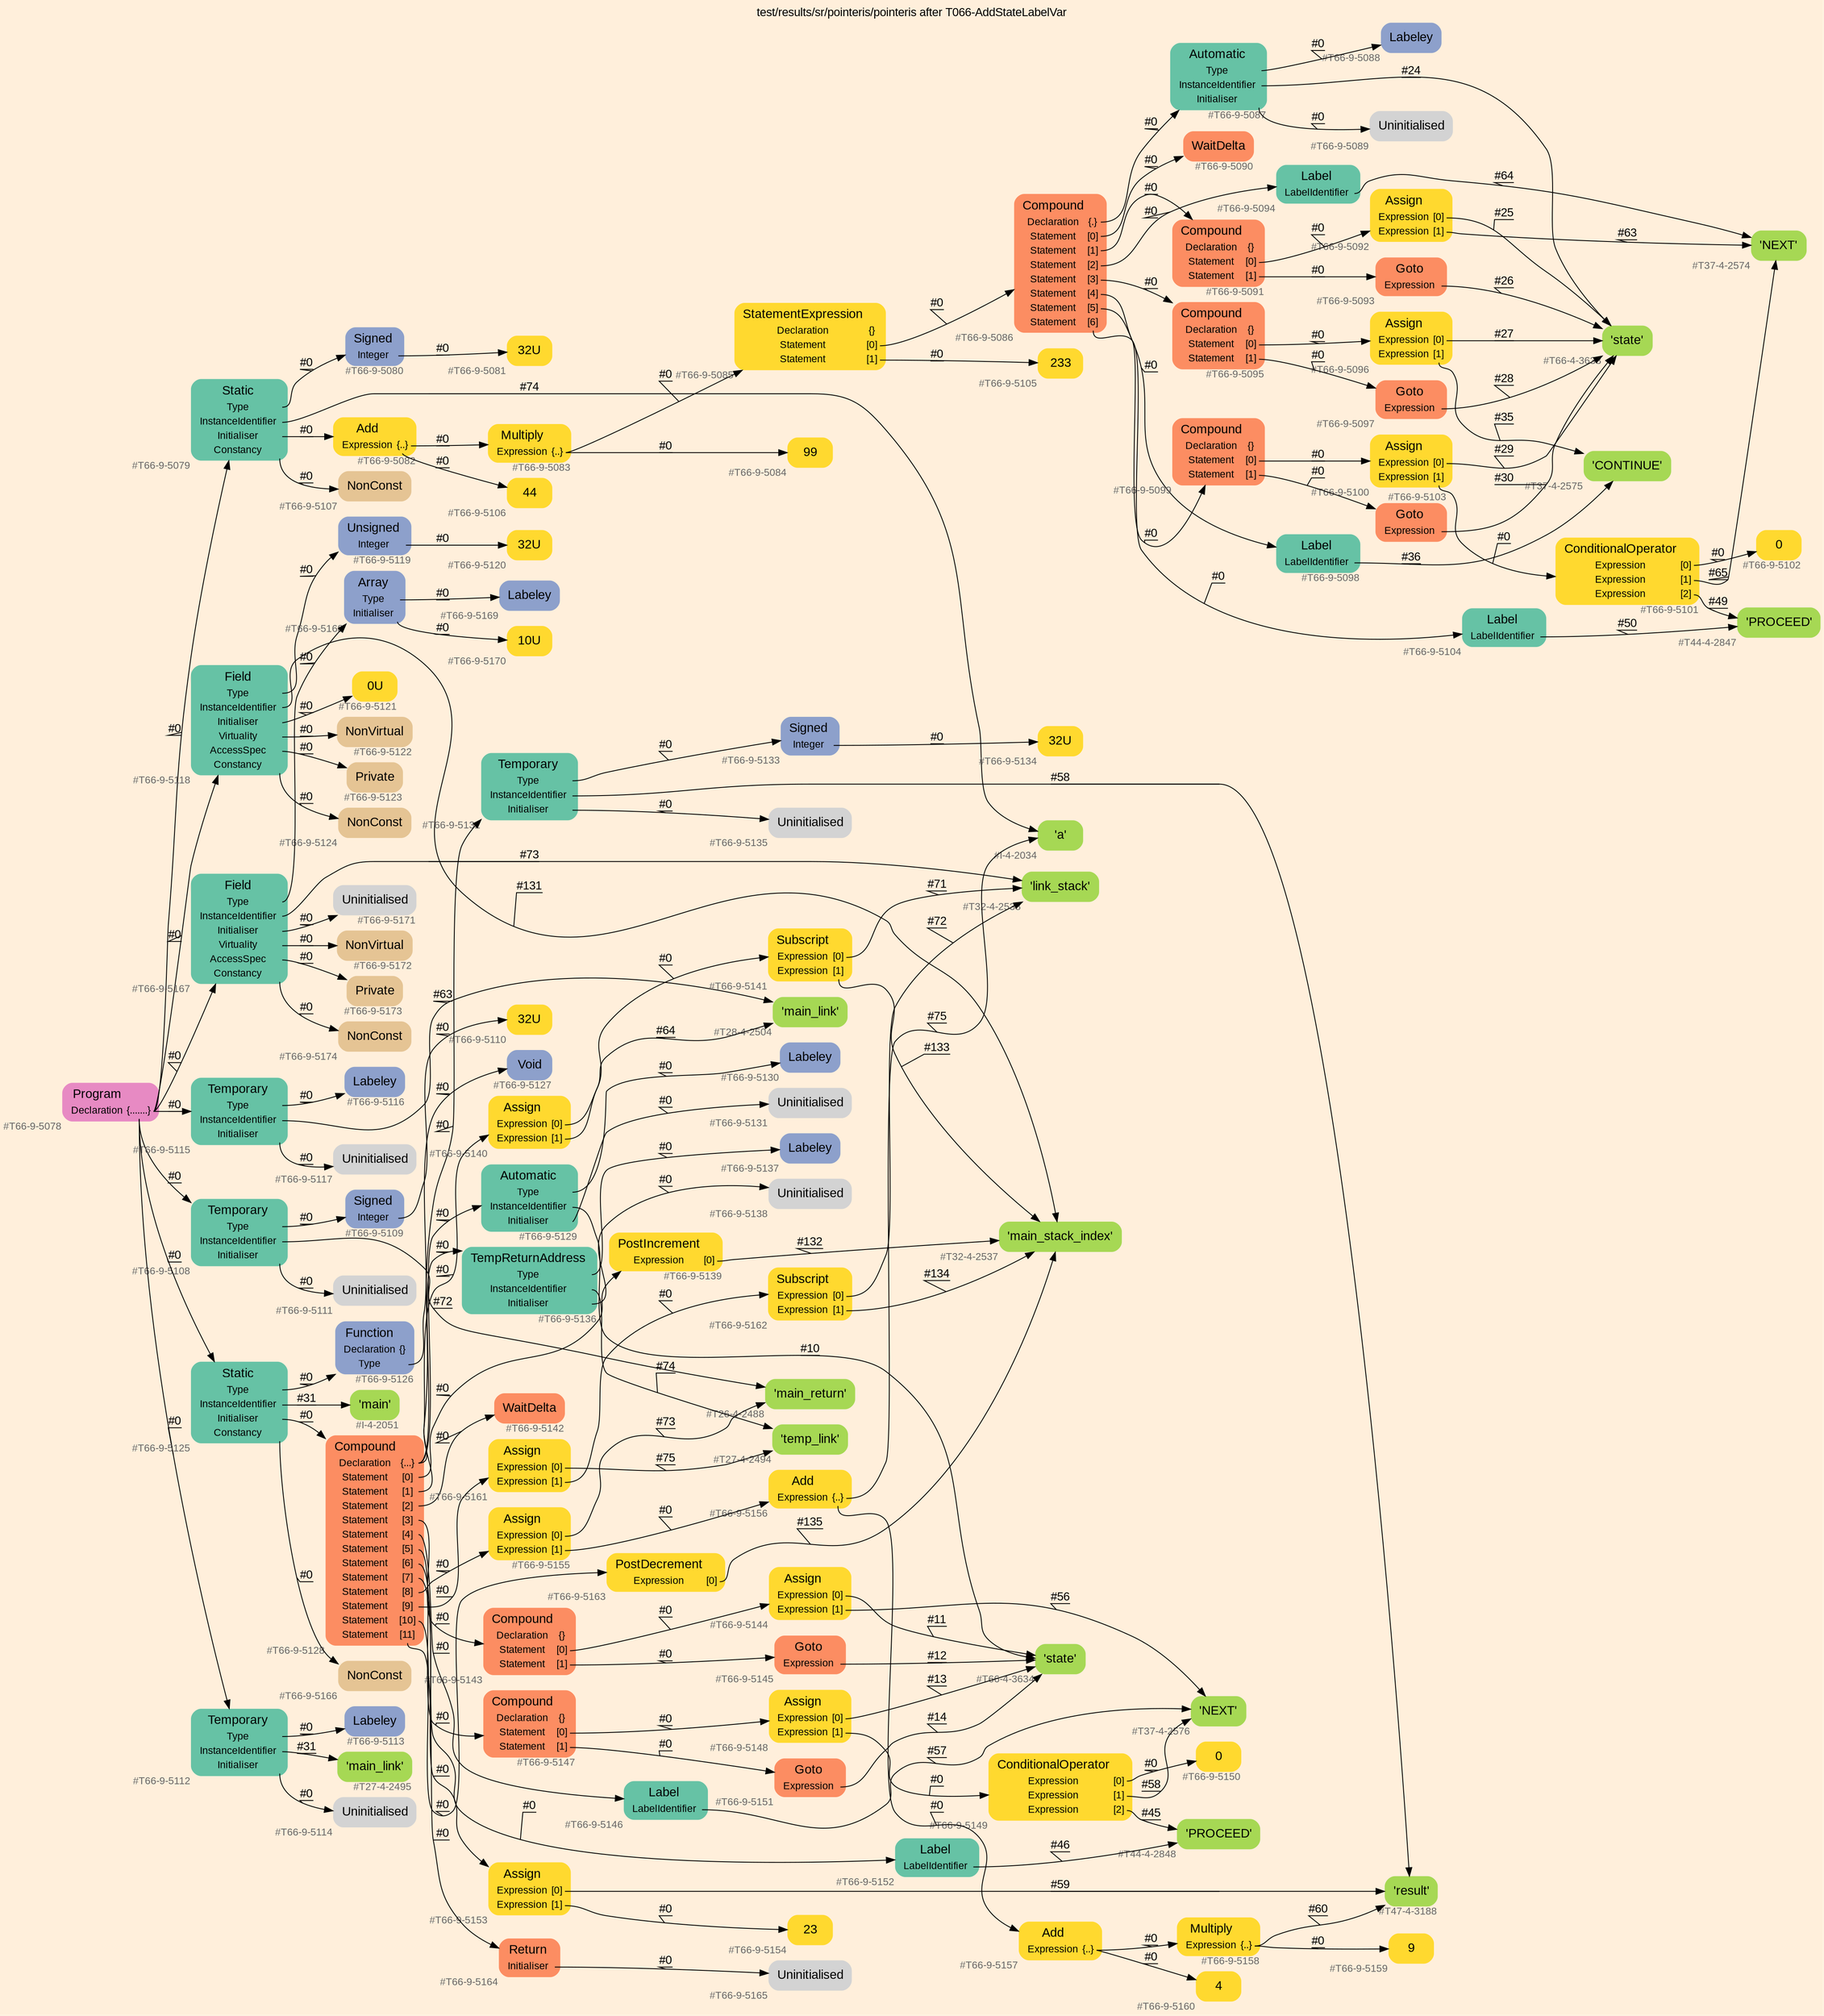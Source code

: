 digraph "test/results/sr/pointeris/pointeris after T066-AddStateLabelVar" {
label = "test/results/sr/pointeris/pointeris after T066-AddStateLabelVar"
labelloc = t
graph [
    rankdir = "LR"
    ranksep = 0.3
    bgcolor = antiquewhite1
    color = black
    fontcolor = black
    fontname = "Arial"
];
node [
    fontname = "Arial"
];
edge [
    fontname = "Arial"
];

// -------------------- node figure --------------------
// -------- block #T66-9-5078 ----------
"#T66-9-5078" [
    fillcolor = "/set28/4"
    xlabel = "#T66-9-5078"
    fontsize = "12"
    fontcolor = grey40
    shape = "plaintext"
    label = <<TABLE BORDER="0" CELLBORDER="0" CELLSPACING="0">
     <TR><TD><FONT COLOR="black" POINT-SIZE="15">Program</FONT></TD></TR>
     <TR><TD><FONT COLOR="black" POINT-SIZE="12">Declaration</FONT></TD><TD PORT="port0"><FONT COLOR="black" POINT-SIZE="12">{.......}</FONT></TD></TR>
    </TABLE>>
    style = "rounded,filled"
];

// -------- block #T66-9-5079 ----------
"#T66-9-5079" [
    fillcolor = "/set28/1"
    xlabel = "#T66-9-5079"
    fontsize = "12"
    fontcolor = grey40
    shape = "plaintext"
    label = <<TABLE BORDER="0" CELLBORDER="0" CELLSPACING="0">
     <TR><TD><FONT COLOR="black" POINT-SIZE="15">Static</FONT></TD></TR>
     <TR><TD><FONT COLOR="black" POINT-SIZE="12">Type</FONT></TD><TD PORT="port0"></TD></TR>
     <TR><TD><FONT COLOR="black" POINT-SIZE="12">InstanceIdentifier</FONT></TD><TD PORT="port1"></TD></TR>
     <TR><TD><FONT COLOR="black" POINT-SIZE="12">Initialiser</FONT></TD><TD PORT="port2"></TD></TR>
     <TR><TD><FONT COLOR="black" POINT-SIZE="12">Constancy</FONT></TD><TD PORT="port3"></TD></TR>
    </TABLE>>
    style = "rounded,filled"
];

// -------- block #T66-9-5080 ----------
"#T66-9-5080" [
    fillcolor = "/set28/3"
    xlabel = "#T66-9-5080"
    fontsize = "12"
    fontcolor = grey40
    shape = "plaintext"
    label = <<TABLE BORDER="0" CELLBORDER="0" CELLSPACING="0">
     <TR><TD><FONT COLOR="black" POINT-SIZE="15">Signed</FONT></TD></TR>
     <TR><TD><FONT COLOR="black" POINT-SIZE="12">Integer</FONT></TD><TD PORT="port0"></TD></TR>
    </TABLE>>
    style = "rounded,filled"
];

// -------- block #T66-9-5081 ----------
"#T66-9-5081" [
    fillcolor = "/set28/6"
    xlabel = "#T66-9-5081"
    fontsize = "12"
    fontcolor = grey40
    shape = "plaintext"
    label = <<TABLE BORDER="0" CELLBORDER="0" CELLSPACING="0">
     <TR><TD><FONT COLOR="black" POINT-SIZE="15">32U</FONT></TD></TR>
    </TABLE>>
    style = "rounded,filled"
];

// -------- block #I-4-2034 ----------
"#I-4-2034" [
    fillcolor = "/set28/5"
    xlabel = "#I-4-2034"
    fontsize = "12"
    fontcolor = grey40
    shape = "plaintext"
    label = <<TABLE BORDER="0" CELLBORDER="0" CELLSPACING="0">
     <TR><TD><FONT COLOR="black" POINT-SIZE="15">'a'</FONT></TD></TR>
    </TABLE>>
    style = "rounded,filled"
];

// -------- block #T66-9-5082 ----------
"#T66-9-5082" [
    fillcolor = "/set28/6"
    xlabel = "#T66-9-5082"
    fontsize = "12"
    fontcolor = grey40
    shape = "plaintext"
    label = <<TABLE BORDER="0" CELLBORDER="0" CELLSPACING="0">
     <TR><TD><FONT COLOR="black" POINT-SIZE="15">Add</FONT></TD></TR>
     <TR><TD><FONT COLOR="black" POINT-SIZE="12">Expression</FONT></TD><TD PORT="port0"><FONT COLOR="black" POINT-SIZE="12">{..}</FONT></TD></TR>
    </TABLE>>
    style = "rounded,filled"
];

// -------- block #T66-9-5083 ----------
"#T66-9-5083" [
    fillcolor = "/set28/6"
    xlabel = "#T66-9-5083"
    fontsize = "12"
    fontcolor = grey40
    shape = "plaintext"
    label = <<TABLE BORDER="0" CELLBORDER="0" CELLSPACING="0">
     <TR><TD><FONT COLOR="black" POINT-SIZE="15">Multiply</FONT></TD></TR>
     <TR><TD><FONT COLOR="black" POINT-SIZE="12">Expression</FONT></TD><TD PORT="port0"><FONT COLOR="black" POINT-SIZE="12">{..}</FONT></TD></TR>
    </TABLE>>
    style = "rounded,filled"
];

// -------- block #T66-9-5084 ----------
"#T66-9-5084" [
    fillcolor = "/set28/6"
    xlabel = "#T66-9-5084"
    fontsize = "12"
    fontcolor = grey40
    shape = "plaintext"
    label = <<TABLE BORDER="0" CELLBORDER="0" CELLSPACING="0">
     <TR><TD><FONT COLOR="black" POINT-SIZE="15">99</FONT></TD></TR>
    </TABLE>>
    style = "rounded,filled"
];

// -------- block #T66-9-5085 ----------
"#T66-9-5085" [
    fillcolor = "/set28/6"
    xlabel = "#T66-9-5085"
    fontsize = "12"
    fontcolor = grey40
    shape = "plaintext"
    label = <<TABLE BORDER="0" CELLBORDER="0" CELLSPACING="0">
     <TR><TD><FONT COLOR="black" POINT-SIZE="15">StatementExpression</FONT></TD></TR>
     <TR><TD><FONT COLOR="black" POINT-SIZE="12">Declaration</FONT></TD><TD PORT="port0"><FONT COLOR="black" POINT-SIZE="12">{}</FONT></TD></TR>
     <TR><TD><FONT COLOR="black" POINT-SIZE="12">Statement</FONT></TD><TD PORT="port1"><FONT COLOR="black" POINT-SIZE="12">[0]</FONT></TD></TR>
     <TR><TD><FONT COLOR="black" POINT-SIZE="12">Statement</FONT></TD><TD PORT="port2"><FONT COLOR="black" POINT-SIZE="12">[1]</FONT></TD></TR>
    </TABLE>>
    style = "rounded,filled"
];

// -------- block #T66-9-5086 ----------
"#T66-9-5086" [
    fillcolor = "/set28/2"
    xlabel = "#T66-9-5086"
    fontsize = "12"
    fontcolor = grey40
    shape = "plaintext"
    label = <<TABLE BORDER="0" CELLBORDER="0" CELLSPACING="0">
     <TR><TD><FONT COLOR="black" POINT-SIZE="15">Compound</FONT></TD></TR>
     <TR><TD><FONT COLOR="black" POINT-SIZE="12">Declaration</FONT></TD><TD PORT="port0"><FONT COLOR="black" POINT-SIZE="12">{.}</FONT></TD></TR>
     <TR><TD><FONT COLOR="black" POINT-SIZE="12">Statement</FONT></TD><TD PORT="port1"><FONT COLOR="black" POINT-SIZE="12">[0]</FONT></TD></TR>
     <TR><TD><FONT COLOR="black" POINT-SIZE="12">Statement</FONT></TD><TD PORT="port2"><FONT COLOR="black" POINT-SIZE="12">[1]</FONT></TD></TR>
     <TR><TD><FONT COLOR="black" POINT-SIZE="12">Statement</FONT></TD><TD PORT="port3"><FONT COLOR="black" POINT-SIZE="12">[2]</FONT></TD></TR>
     <TR><TD><FONT COLOR="black" POINT-SIZE="12">Statement</FONT></TD><TD PORT="port4"><FONT COLOR="black" POINT-SIZE="12">[3]</FONT></TD></TR>
     <TR><TD><FONT COLOR="black" POINT-SIZE="12">Statement</FONT></TD><TD PORT="port5"><FONT COLOR="black" POINT-SIZE="12">[4]</FONT></TD></TR>
     <TR><TD><FONT COLOR="black" POINT-SIZE="12">Statement</FONT></TD><TD PORT="port6"><FONT COLOR="black" POINT-SIZE="12">[5]</FONT></TD></TR>
     <TR><TD><FONT COLOR="black" POINT-SIZE="12">Statement</FONT></TD><TD PORT="port7"><FONT COLOR="black" POINT-SIZE="12">[6]</FONT></TD></TR>
    </TABLE>>
    style = "rounded,filled"
];

// -------- block #T66-9-5087 ----------
"#T66-9-5087" [
    fillcolor = "/set28/1"
    xlabel = "#T66-9-5087"
    fontsize = "12"
    fontcolor = grey40
    shape = "plaintext"
    label = <<TABLE BORDER="0" CELLBORDER="0" CELLSPACING="0">
     <TR><TD><FONT COLOR="black" POINT-SIZE="15">Automatic</FONT></TD></TR>
     <TR><TD><FONT COLOR="black" POINT-SIZE="12">Type</FONT></TD><TD PORT="port0"></TD></TR>
     <TR><TD><FONT COLOR="black" POINT-SIZE="12">InstanceIdentifier</FONT></TD><TD PORT="port1"></TD></TR>
     <TR><TD><FONT COLOR="black" POINT-SIZE="12">Initialiser</FONT></TD><TD PORT="port2"></TD></TR>
    </TABLE>>
    style = "rounded,filled"
];

// -------- block #T66-9-5088 ----------
"#T66-9-5088" [
    fillcolor = "/set28/3"
    xlabel = "#T66-9-5088"
    fontsize = "12"
    fontcolor = grey40
    shape = "plaintext"
    label = <<TABLE BORDER="0" CELLBORDER="0" CELLSPACING="0">
     <TR><TD><FONT COLOR="black" POINT-SIZE="15">Labeley</FONT></TD></TR>
    </TABLE>>
    style = "rounded,filled"
];

// -------- block #T66-4-3633 ----------
"#T66-4-3633" [
    fillcolor = "/set28/5"
    xlabel = "#T66-4-3633"
    fontsize = "12"
    fontcolor = grey40
    shape = "plaintext"
    label = <<TABLE BORDER="0" CELLBORDER="0" CELLSPACING="0">
     <TR><TD><FONT COLOR="black" POINT-SIZE="15">'state'</FONT></TD></TR>
    </TABLE>>
    style = "rounded,filled"
];

// -------- block #T66-9-5089 ----------
"#T66-9-5089" [
    xlabel = "#T66-9-5089"
    fontsize = "12"
    fontcolor = grey40
    shape = "plaintext"
    label = <<TABLE BORDER="0" CELLBORDER="0" CELLSPACING="0">
     <TR><TD><FONT COLOR="black" POINT-SIZE="15">Uninitialised</FONT></TD></TR>
    </TABLE>>
    style = "rounded,filled"
];

// -------- block #T66-9-5090 ----------
"#T66-9-5090" [
    fillcolor = "/set28/2"
    xlabel = "#T66-9-5090"
    fontsize = "12"
    fontcolor = grey40
    shape = "plaintext"
    label = <<TABLE BORDER="0" CELLBORDER="0" CELLSPACING="0">
     <TR><TD><FONT COLOR="black" POINT-SIZE="15">WaitDelta</FONT></TD></TR>
    </TABLE>>
    style = "rounded,filled"
];

// -------- block #T66-9-5091 ----------
"#T66-9-5091" [
    fillcolor = "/set28/2"
    xlabel = "#T66-9-5091"
    fontsize = "12"
    fontcolor = grey40
    shape = "plaintext"
    label = <<TABLE BORDER="0" CELLBORDER="0" CELLSPACING="0">
     <TR><TD><FONT COLOR="black" POINT-SIZE="15">Compound</FONT></TD></TR>
     <TR><TD><FONT COLOR="black" POINT-SIZE="12">Declaration</FONT></TD><TD PORT="port0"><FONT COLOR="black" POINT-SIZE="12">{}</FONT></TD></TR>
     <TR><TD><FONT COLOR="black" POINT-SIZE="12">Statement</FONT></TD><TD PORT="port1"><FONT COLOR="black" POINT-SIZE="12">[0]</FONT></TD></TR>
     <TR><TD><FONT COLOR="black" POINT-SIZE="12">Statement</FONT></TD><TD PORT="port2"><FONT COLOR="black" POINT-SIZE="12">[1]</FONT></TD></TR>
    </TABLE>>
    style = "rounded,filled"
];

// -------- block #T66-9-5092 ----------
"#T66-9-5092" [
    fillcolor = "/set28/6"
    xlabel = "#T66-9-5092"
    fontsize = "12"
    fontcolor = grey40
    shape = "plaintext"
    label = <<TABLE BORDER="0" CELLBORDER="0" CELLSPACING="0">
     <TR><TD><FONT COLOR="black" POINT-SIZE="15">Assign</FONT></TD></TR>
     <TR><TD><FONT COLOR="black" POINT-SIZE="12">Expression</FONT></TD><TD PORT="port0"><FONT COLOR="black" POINT-SIZE="12">[0]</FONT></TD></TR>
     <TR><TD><FONT COLOR="black" POINT-SIZE="12">Expression</FONT></TD><TD PORT="port1"><FONT COLOR="black" POINT-SIZE="12">[1]</FONT></TD></TR>
    </TABLE>>
    style = "rounded,filled"
];

// -------- block #T37-4-2574 ----------
"#T37-4-2574" [
    fillcolor = "/set28/5"
    xlabel = "#T37-4-2574"
    fontsize = "12"
    fontcolor = grey40
    shape = "plaintext"
    label = <<TABLE BORDER="0" CELLBORDER="0" CELLSPACING="0">
     <TR><TD><FONT COLOR="black" POINT-SIZE="15">'NEXT'</FONT></TD></TR>
    </TABLE>>
    style = "rounded,filled"
];

// -------- block #T66-9-5093 ----------
"#T66-9-5093" [
    fillcolor = "/set28/2"
    xlabel = "#T66-9-5093"
    fontsize = "12"
    fontcolor = grey40
    shape = "plaintext"
    label = <<TABLE BORDER="0" CELLBORDER="0" CELLSPACING="0">
     <TR><TD><FONT COLOR="black" POINT-SIZE="15">Goto</FONT></TD></TR>
     <TR><TD><FONT COLOR="black" POINT-SIZE="12">Expression</FONT></TD><TD PORT="port0"></TD></TR>
    </TABLE>>
    style = "rounded,filled"
];

// -------- block #T66-9-5094 ----------
"#T66-9-5094" [
    fillcolor = "/set28/1"
    xlabel = "#T66-9-5094"
    fontsize = "12"
    fontcolor = grey40
    shape = "plaintext"
    label = <<TABLE BORDER="0" CELLBORDER="0" CELLSPACING="0">
     <TR><TD><FONT COLOR="black" POINT-SIZE="15">Label</FONT></TD></TR>
     <TR><TD><FONT COLOR="black" POINT-SIZE="12">LabelIdentifier</FONT></TD><TD PORT="port0"></TD></TR>
    </TABLE>>
    style = "rounded,filled"
];

// -------- block #T66-9-5095 ----------
"#T66-9-5095" [
    fillcolor = "/set28/2"
    xlabel = "#T66-9-5095"
    fontsize = "12"
    fontcolor = grey40
    shape = "plaintext"
    label = <<TABLE BORDER="0" CELLBORDER="0" CELLSPACING="0">
     <TR><TD><FONT COLOR="black" POINT-SIZE="15">Compound</FONT></TD></TR>
     <TR><TD><FONT COLOR="black" POINT-SIZE="12">Declaration</FONT></TD><TD PORT="port0"><FONT COLOR="black" POINT-SIZE="12">{}</FONT></TD></TR>
     <TR><TD><FONT COLOR="black" POINT-SIZE="12">Statement</FONT></TD><TD PORT="port1"><FONT COLOR="black" POINT-SIZE="12">[0]</FONT></TD></TR>
     <TR><TD><FONT COLOR="black" POINT-SIZE="12">Statement</FONT></TD><TD PORT="port2"><FONT COLOR="black" POINT-SIZE="12">[1]</FONT></TD></TR>
    </TABLE>>
    style = "rounded,filled"
];

// -------- block #T66-9-5096 ----------
"#T66-9-5096" [
    fillcolor = "/set28/6"
    xlabel = "#T66-9-5096"
    fontsize = "12"
    fontcolor = grey40
    shape = "plaintext"
    label = <<TABLE BORDER="0" CELLBORDER="0" CELLSPACING="0">
     <TR><TD><FONT COLOR="black" POINT-SIZE="15">Assign</FONT></TD></TR>
     <TR><TD><FONT COLOR="black" POINT-SIZE="12">Expression</FONT></TD><TD PORT="port0"><FONT COLOR="black" POINT-SIZE="12">[0]</FONT></TD></TR>
     <TR><TD><FONT COLOR="black" POINT-SIZE="12">Expression</FONT></TD><TD PORT="port1"><FONT COLOR="black" POINT-SIZE="12">[1]</FONT></TD></TR>
    </TABLE>>
    style = "rounded,filled"
];

// -------- block #T37-4-2575 ----------
"#T37-4-2575" [
    fillcolor = "/set28/5"
    xlabel = "#T37-4-2575"
    fontsize = "12"
    fontcolor = grey40
    shape = "plaintext"
    label = <<TABLE BORDER="0" CELLBORDER="0" CELLSPACING="0">
     <TR><TD><FONT COLOR="black" POINT-SIZE="15">'CONTINUE'</FONT></TD></TR>
    </TABLE>>
    style = "rounded,filled"
];

// -------- block #T66-9-5097 ----------
"#T66-9-5097" [
    fillcolor = "/set28/2"
    xlabel = "#T66-9-5097"
    fontsize = "12"
    fontcolor = grey40
    shape = "plaintext"
    label = <<TABLE BORDER="0" CELLBORDER="0" CELLSPACING="0">
     <TR><TD><FONT COLOR="black" POINT-SIZE="15">Goto</FONT></TD></TR>
     <TR><TD><FONT COLOR="black" POINT-SIZE="12">Expression</FONT></TD><TD PORT="port0"></TD></TR>
    </TABLE>>
    style = "rounded,filled"
];

// -------- block #T66-9-5098 ----------
"#T66-9-5098" [
    fillcolor = "/set28/1"
    xlabel = "#T66-9-5098"
    fontsize = "12"
    fontcolor = grey40
    shape = "plaintext"
    label = <<TABLE BORDER="0" CELLBORDER="0" CELLSPACING="0">
     <TR><TD><FONT COLOR="black" POINT-SIZE="15">Label</FONT></TD></TR>
     <TR><TD><FONT COLOR="black" POINT-SIZE="12">LabelIdentifier</FONT></TD><TD PORT="port0"></TD></TR>
    </TABLE>>
    style = "rounded,filled"
];

// -------- block #T66-9-5099 ----------
"#T66-9-5099" [
    fillcolor = "/set28/2"
    xlabel = "#T66-9-5099"
    fontsize = "12"
    fontcolor = grey40
    shape = "plaintext"
    label = <<TABLE BORDER="0" CELLBORDER="0" CELLSPACING="0">
     <TR><TD><FONT COLOR="black" POINT-SIZE="15">Compound</FONT></TD></TR>
     <TR><TD><FONT COLOR="black" POINT-SIZE="12">Declaration</FONT></TD><TD PORT="port0"><FONT COLOR="black" POINT-SIZE="12">{}</FONT></TD></TR>
     <TR><TD><FONT COLOR="black" POINT-SIZE="12">Statement</FONT></TD><TD PORT="port1"><FONT COLOR="black" POINT-SIZE="12">[0]</FONT></TD></TR>
     <TR><TD><FONT COLOR="black" POINT-SIZE="12">Statement</FONT></TD><TD PORT="port2"><FONT COLOR="black" POINT-SIZE="12">[1]</FONT></TD></TR>
    </TABLE>>
    style = "rounded,filled"
];

// -------- block #T66-9-5100 ----------
"#T66-9-5100" [
    fillcolor = "/set28/6"
    xlabel = "#T66-9-5100"
    fontsize = "12"
    fontcolor = grey40
    shape = "plaintext"
    label = <<TABLE BORDER="0" CELLBORDER="0" CELLSPACING="0">
     <TR><TD><FONT COLOR="black" POINT-SIZE="15">Assign</FONT></TD></TR>
     <TR><TD><FONT COLOR="black" POINT-SIZE="12">Expression</FONT></TD><TD PORT="port0"><FONT COLOR="black" POINT-SIZE="12">[0]</FONT></TD></TR>
     <TR><TD><FONT COLOR="black" POINT-SIZE="12">Expression</FONT></TD><TD PORT="port1"><FONT COLOR="black" POINT-SIZE="12">[1]</FONT></TD></TR>
    </TABLE>>
    style = "rounded,filled"
];

// -------- block #T66-9-5101 ----------
"#T66-9-5101" [
    fillcolor = "/set28/6"
    xlabel = "#T66-9-5101"
    fontsize = "12"
    fontcolor = grey40
    shape = "plaintext"
    label = <<TABLE BORDER="0" CELLBORDER="0" CELLSPACING="0">
     <TR><TD><FONT COLOR="black" POINT-SIZE="15">ConditionalOperator</FONT></TD></TR>
     <TR><TD><FONT COLOR="black" POINT-SIZE="12">Expression</FONT></TD><TD PORT="port0"><FONT COLOR="black" POINT-SIZE="12">[0]</FONT></TD></TR>
     <TR><TD><FONT COLOR="black" POINT-SIZE="12">Expression</FONT></TD><TD PORT="port1"><FONT COLOR="black" POINT-SIZE="12">[1]</FONT></TD></TR>
     <TR><TD><FONT COLOR="black" POINT-SIZE="12">Expression</FONT></TD><TD PORT="port2"><FONT COLOR="black" POINT-SIZE="12">[2]</FONT></TD></TR>
    </TABLE>>
    style = "rounded,filled"
];

// -------- block #T66-9-5102 ----------
"#T66-9-5102" [
    fillcolor = "/set28/6"
    xlabel = "#T66-9-5102"
    fontsize = "12"
    fontcolor = grey40
    shape = "plaintext"
    label = <<TABLE BORDER="0" CELLBORDER="0" CELLSPACING="0">
     <TR><TD><FONT COLOR="black" POINT-SIZE="15">0</FONT></TD></TR>
    </TABLE>>
    style = "rounded,filled"
];

// -------- block #T44-4-2847 ----------
"#T44-4-2847" [
    fillcolor = "/set28/5"
    xlabel = "#T44-4-2847"
    fontsize = "12"
    fontcolor = grey40
    shape = "plaintext"
    label = <<TABLE BORDER="0" CELLBORDER="0" CELLSPACING="0">
     <TR><TD><FONT COLOR="black" POINT-SIZE="15">'PROCEED'</FONT></TD></TR>
    </TABLE>>
    style = "rounded,filled"
];

// -------- block #T66-9-5103 ----------
"#T66-9-5103" [
    fillcolor = "/set28/2"
    xlabel = "#T66-9-5103"
    fontsize = "12"
    fontcolor = grey40
    shape = "plaintext"
    label = <<TABLE BORDER="0" CELLBORDER="0" CELLSPACING="0">
     <TR><TD><FONT COLOR="black" POINT-SIZE="15">Goto</FONT></TD></TR>
     <TR><TD><FONT COLOR="black" POINT-SIZE="12">Expression</FONT></TD><TD PORT="port0"></TD></TR>
    </TABLE>>
    style = "rounded,filled"
];

// -------- block #T66-9-5104 ----------
"#T66-9-5104" [
    fillcolor = "/set28/1"
    xlabel = "#T66-9-5104"
    fontsize = "12"
    fontcolor = grey40
    shape = "plaintext"
    label = <<TABLE BORDER="0" CELLBORDER="0" CELLSPACING="0">
     <TR><TD><FONT COLOR="black" POINT-SIZE="15">Label</FONT></TD></TR>
     <TR><TD><FONT COLOR="black" POINT-SIZE="12">LabelIdentifier</FONT></TD><TD PORT="port0"></TD></TR>
    </TABLE>>
    style = "rounded,filled"
];

// -------- block #T66-9-5105 ----------
"#T66-9-5105" [
    fillcolor = "/set28/6"
    xlabel = "#T66-9-5105"
    fontsize = "12"
    fontcolor = grey40
    shape = "plaintext"
    label = <<TABLE BORDER="0" CELLBORDER="0" CELLSPACING="0">
     <TR><TD><FONT COLOR="black" POINT-SIZE="15">233</FONT></TD></TR>
    </TABLE>>
    style = "rounded,filled"
];

// -------- block #T66-9-5106 ----------
"#T66-9-5106" [
    fillcolor = "/set28/6"
    xlabel = "#T66-9-5106"
    fontsize = "12"
    fontcolor = grey40
    shape = "plaintext"
    label = <<TABLE BORDER="0" CELLBORDER="0" CELLSPACING="0">
     <TR><TD><FONT COLOR="black" POINT-SIZE="15">44</FONT></TD></TR>
    </TABLE>>
    style = "rounded,filled"
];

// -------- block #T66-9-5107 ----------
"#T66-9-5107" [
    fillcolor = "/set28/7"
    xlabel = "#T66-9-5107"
    fontsize = "12"
    fontcolor = grey40
    shape = "plaintext"
    label = <<TABLE BORDER="0" CELLBORDER="0" CELLSPACING="0">
     <TR><TD><FONT COLOR="black" POINT-SIZE="15">NonConst</FONT></TD></TR>
    </TABLE>>
    style = "rounded,filled"
];

// -------- block #T66-9-5108 ----------
"#T66-9-5108" [
    fillcolor = "/set28/1"
    xlabel = "#T66-9-5108"
    fontsize = "12"
    fontcolor = grey40
    shape = "plaintext"
    label = <<TABLE BORDER="0" CELLBORDER="0" CELLSPACING="0">
     <TR><TD><FONT COLOR="black" POINT-SIZE="15">Temporary</FONT></TD></TR>
     <TR><TD><FONT COLOR="black" POINT-SIZE="12">Type</FONT></TD><TD PORT="port0"></TD></TR>
     <TR><TD><FONT COLOR="black" POINT-SIZE="12">InstanceIdentifier</FONT></TD><TD PORT="port1"></TD></TR>
     <TR><TD><FONT COLOR="black" POINT-SIZE="12">Initialiser</FONT></TD><TD PORT="port2"></TD></TR>
    </TABLE>>
    style = "rounded,filled"
];

// -------- block #T66-9-5109 ----------
"#T66-9-5109" [
    fillcolor = "/set28/3"
    xlabel = "#T66-9-5109"
    fontsize = "12"
    fontcolor = grey40
    shape = "plaintext"
    label = <<TABLE BORDER="0" CELLBORDER="0" CELLSPACING="0">
     <TR><TD><FONT COLOR="black" POINT-SIZE="15">Signed</FONT></TD></TR>
     <TR><TD><FONT COLOR="black" POINT-SIZE="12">Integer</FONT></TD><TD PORT="port0"></TD></TR>
    </TABLE>>
    style = "rounded,filled"
];

// -------- block #T66-9-5110 ----------
"#T66-9-5110" [
    fillcolor = "/set28/6"
    xlabel = "#T66-9-5110"
    fontsize = "12"
    fontcolor = grey40
    shape = "plaintext"
    label = <<TABLE BORDER="0" CELLBORDER="0" CELLSPACING="0">
     <TR><TD><FONT COLOR="black" POINT-SIZE="15">32U</FONT></TD></TR>
    </TABLE>>
    style = "rounded,filled"
];

// -------- block #T26-4-2488 ----------
"#T26-4-2488" [
    fillcolor = "/set28/5"
    xlabel = "#T26-4-2488"
    fontsize = "12"
    fontcolor = grey40
    shape = "plaintext"
    label = <<TABLE BORDER="0" CELLBORDER="0" CELLSPACING="0">
     <TR><TD><FONT COLOR="black" POINT-SIZE="15">'main_return'</FONT></TD></TR>
    </TABLE>>
    style = "rounded,filled"
];

// -------- block #T66-9-5111 ----------
"#T66-9-5111" [
    xlabel = "#T66-9-5111"
    fontsize = "12"
    fontcolor = grey40
    shape = "plaintext"
    label = <<TABLE BORDER="0" CELLBORDER="0" CELLSPACING="0">
     <TR><TD><FONT COLOR="black" POINT-SIZE="15">Uninitialised</FONT></TD></TR>
    </TABLE>>
    style = "rounded,filled"
];

// -------- block #T66-9-5112 ----------
"#T66-9-5112" [
    fillcolor = "/set28/1"
    xlabel = "#T66-9-5112"
    fontsize = "12"
    fontcolor = grey40
    shape = "plaintext"
    label = <<TABLE BORDER="0" CELLBORDER="0" CELLSPACING="0">
     <TR><TD><FONT COLOR="black" POINT-SIZE="15">Temporary</FONT></TD></TR>
     <TR><TD><FONT COLOR="black" POINT-SIZE="12">Type</FONT></TD><TD PORT="port0"></TD></TR>
     <TR><TD><FONT COLOR="black" POINT-SIZE="12">InstanceIdentifier</FONT></TD><TD PORT="port1"></TD></TR>
     <TR><TD><FONT COLOR="black" POINT-SIZE="12">Initialiser</FONT></TD><TD PORT="port2"></TD></TR>
    </TABLE>>
    style = "rounded,filled"
];

// -------- block #T66-9-5113 ----------
"#T66-9-5113" [
    fillcolor = "/set28/3"
    xlabel = "#T66-9-5113"
    fontsize = "12"
    fontcolor = grey40
    shape = "plaintext"
    label = <<TABLE BORDER="0" CELLBORDER="0" CELLSPACING="0">
     <TR><TD><FONT COLOR="black" POINT-SIZE="15">Labeley</FONT></TD></TR>
    </TABLE>>
    style = "rounded,filled"
];

// -------- block #T27-4-2495 ----------
"#T27-4-2495" [
    fillcolor = "/set28/5"
    xlabel = "#T27-4-2495"
    fontsize = "12"
    fontcolor = grey40
    shape = "plaintext"
    label = <<TABLE BORDER="0" CELLBORDER="0" CELLSPACING="0">
     <TR><TD><FONT COLOR="black" POINT-SIZE="15">'main_link'</FONT></TD></TR>
    </TABLE>>
    style = "rounded,filled"
];

// -------- block #T66-9-5114 ----------
"#T66-9-5114" [
    xlabel = "#T66-9-5114"
    fontsize = "12"
    fontcolor = grey40
    shape = "plaintext"
    label = <<TABLE BORDER="0" CELLBORDER="0" CELLSPACING="0">
     <TR><TD><FONT COLOR="black" POINT-SIZE="15">Uninitialised</FONT></TD></TR>
    </TABLE>>
    style = "rounded,filled"
];

// -------- block #T66-9-5115 ----------
"#T66-9-5115" [
    fillcolor = "/set28/1"
    xlabel = "#T66-9-5115"
    fontsize = "12"
    fontcolor = grey40
    shape = "plaintext"
    label = <<TABLE BORDER="0" CELLBORDER="0" CELLSPACING="0">
     <TR><TD><FONT COLOR="black" POINT-SIZE="15">Temporary</FONT></TD></TR>
     <TR><TD><FONT COLOR="black" POINT-SIZE="12">Type</FONT></TD><TD PORT="port0"></TD></TR>
     <TR><TD><FONT COLOR="black" POINT-SIZE="12">InstanceIdentifier</FONT></TD><TD PORT="port1"></TD></TR>
     <TR><TD><FONT COLOR="black" POINT-SIZE="12">Initialiser</FONT></TD><TD PORT="port2"></TD></TR>
    </TABLE>>
    style = "rounded,filled"
];

// -------- block #T66-9-5116 ----------
"#T66-9-5116" [
    fillcolor = "/set28/3"
    xlabel = "#T66-9-5116"
    fontsize = "12"
    fontcolor = grey40
    shape = "plaintext"
    label = <<TABLE BORDER="0" CELLBORDER="0" CELLSPACING="0">
     <TR><TD><FONT COLOR="black" POINT-SIZE="15">Labeley</FONT></TD></TR>
    </TABLE>>
    style = "rounded,filled"
];

// -------- block #T28-4-2504 ----------
"#T28-4-2504" [
    fillcolor = "/set28/5"
    xlabel = "#T28-4-2504"
    fontsize = "12"
    fontcolor = grey40
    shape = "plaintext"
    label = <<TABLE BORDER="0" CELLBORDER="0" CELLSPACING="0">
     <TR><TD><FONT COLOR="black" POINT-SIZE="15">'main_link'</FONT></TD></TR>
    </TABLE>>
    style = "rounded,filled"
];

// -------- block #T66-9-5117 ----------
"#T66-9-5117" [
    xlabel = "#T66-9-5117"
    fontsize = "12"
    fontcolor = grey40
    shape = "plaintext"
    label = <<TABLE BORDER="0" CELLBORDER="0" CELLSPACING="0">
     <TR><TD><FONT COLOR="black" POINT-SIZE="15">Uninitialised</FONT></TD></TR>
    </TABLE>>
    style = "rounded,filled"
];

// -------- block #T66-9-5118 ----------
"#T66-9-5118" [
    fillcolor = "/set28/1"
    xlabel = "#T66-9-5118"
    fontsize = "12"
    fontcolor = grey40
    shape = "plaintext"
    label = <<TABLE BORDER="0" CELLBORDER="0" CELLSPACING="0">
     <TR><TD><FONT COLOR="black" POINT-SIZE="15">Field</FONT></TD></TR>
     <TR><TD><FONT COLOR="black" POINT-SIZE="12">Type</FONT></TD><TD PORT="port0"></TD></TR>
     <TR><TD><FONT COLOR="black" POINT-SIZE="12">InstanceIdentifier</FONT></TD><TD PORT="port1"></TD></TR>
     <TR><TD><FONT COLOR="black" POINT-SIZE="12">Initialiser</FONT></TD><TD PORT="port2"></TD></TR>
     <TR><TD><FONT COLOR="black" POINT-SIZE="12">Virtuality</FONT></TD><TD PORT="port3"></TD></TR>
     <TR><TD><FONT COLOR="black" POINT-SIZE="12">AccessSpec</FONT></TD><TD PORT="port4"></TD></TR>
     <TR><TD><FONT COLOR="black" POINT-SIZE="12">Constancy</FONT></TD><TD PORT="port5"></TD></TR>
    </TABLE>>
    style = "rounded,filled"
];

// -------- block #T66-9-5119 ----------
"#T66-9-5119" [
    fillcolor = "/set28/3"
    xlabel = "#T66-9-5119"
    fontsize = "12"
    fontcolor = grey40
    shape = "plaintext"
    label = <<TABLE BORDER="0" CELLBORDER="0" CELLSPACING="0">
     <TR><TD><FONT COLOR="black" POINT-SIZE="15">Unsigned</FONT></TD></TR>
     <TR><TD><FONT COLOR="black" POINT-SIZE="12">Integer</FONT></TD><TD PORT="port0"></TD></TR>
    </TABLE>>
    style = "rounded,filled"
];

// -------- block #T66-9-5120 ----------
"#T66-9-5120" [
    fillcolor = "/set28/6"
    xlabel = "#T66-9-5120"
    fontsize = "12"
    fontcolor = grey40
    shape = "plaintext"
    label = <<TABLE BORDER="0" CELLBORDER="0" CELLSPACING="0">
     <TR><TD><FONT COLOR="black" POINT-SIZE="15">32U</FONT></TD></TR>
    </TABLE>>
    style = "rounded,filled"
];

// -------- block #T32-4-2537 ----------
"#T32-4-2537" [
    fillcolor = "/set28/5"
    xlabel = "#T32-4-2537"
    fontsize = "12"
    fontcolor = grey40
    shape = "plaintext"
    label = <<TABLE BORDER="0" CELLBORDER="0" CELLSPACING="0">
     <TR><TD><FONT COLOR="black" POINT-SIZE="15">'main_stack_index'</FONT></TD></TR>
    </TABLE>>
    style = "rounded,filled"
];

// -------- block #T66-9-5121 ----------
"#T66-9-5121" [
    fillcolor = "/set28/6"
    xlabel = "#T66-9-5121"
    fontsize = "12"
    fontcolor = grey40
    shape = "plaintext"
    label = <<TABLE BORDER="0" CELLBORDER="0" CELLSPACING="0">
     <TR><TD><FONT COLOR="black" POINT-SIZE="15">0U</FONT></TD></TR>
    </TABLE>>
    style = "rounded,filled"
];

// -------- block #T66-9-5122 ----------
"#T66-9-5122" [
    fillcolor = "/set28/7"
    xlabel = "#T66-9-5122"
    fontsize = "12"
    fontcolor = grey40
    shape = "plaintext"
    label = <<TABLE BORDER="0" CELLBORDER="0" CELLSPACING="0">
     <TR><TD><FONT COLOR="black" POINT-SIZE="15">NonVirtual</FONT></TD></TR>
    </TABLE>>
    style = "rounded,filled"
];

// -------- block #T66-9-5123 ----------
"#T66-9-5123" [
    fillcolor = "/set28/7"
    xlabel = "#T66-9-5123"
    fontsize = "12"
    fontcolor = grey40
    shape = "plaintext"
    label = <<TABLE BORDER="0" CELLBORDER="0" CELLSPACING="0">
     <TR><TD><FONT COLOR="black" POINT-SIZE="15">Private</FONT></TD></TR>
    </TABLE>>
    style = "rounded,filled"
];

// -------- block #T66-9-5124 ----------
"#T66-9-5124" [
    fillcolor = "/set28/7"
    xlabel = "#T66-9-5124"
    fontsize = "12"
    fontcolor = grey40
    shape = "plaintext"
    label = <<TABLE BORDER="0" CELLBORDER="0" CELLSPACING="0">
     <TR><TD><FONT COLOR="black" POINT-SIZE="15">NonConst</FONT></TD></TR>
    </TABLE>>
    style = "rounded,filled"
];

// -------- block #T66-9-5125 ----------
"#T66-9-5125" [
    fillcolor = "/set28/1"
    xlabel = "#T66-9-5125"
    fontsize = "12"
    fontcolor = grey40
    shape = "plaintext"
    label = <<TABLE BORDER="0" CELLBORDER="0" CELLSPACING="0">
     <TR><TD><FONT COLOR="black" POINT-SIZE="15">Static</FONT></TD></TR>
     <TR><TD><FONT COLOR="black" POINT-SIZE="12">Type</FONT></TD><TD PORT="port0"></TD></TR>
     <TR><TD><FONT COLOR="black" POINT-SIZE="12">InstanceIdentifier</FONT></TD><TD PORT="port1"></TD></TR>
     <TR><TD><FONT COLOR="black" POINT-SIZE="12">Initialiser</FONT></TD><TD PORT="port2"></TD></TR>
     <TR><TD><FONT COLOR="black" POINT-SIZE="12">Constancy</FONT></TD><TD PORT="port3"></TD></TR>
    </TABLE>>
    style = "rounded,filled"
];

// -------- block #T66-9-5126 ----------
"#T66-9-5126" [
    fillcolor = "/set28/3"
    xlabel = "#T66-9-5126"
    fontsize = "12"
    fontcolor = grey40
    shape = "plaintext"
    label = <<TABLE BORDER="0" CELLBORDER="0" CELLSPACING="0">
     <TR><TD><FONT COLOR="black" POINT-SIZE="15">Function</FONT></TD></TR>
     <TR><TD><FONT COLOR="black" POINT-SIZE="12">Declaration</FONT></TD><TD PORT="port0"><FONT COLOR="black" POINT-SIZE="12">{}</FONT></TD></TR>
     <TR><TD><FONT COLOR="black" POINT-SIZE="12">Type</FONT></TD><TD PORT="port1"></TD></TR>
    </TABLE>>
    style = "rounded,filled"
];

// -------- block #T66-9-5127 ----------
"#T66-9-5127" [
    fillcolor = "/set28/3"
    xlabel = "#T66-9-5127"
    fontsize = "12"
    fontcolor = grey40
    shape = "plaintext"
    label = <<TABLE BORDER="0" CELLBORDER="0" CELLSPACING="0">
     <TR><TD><FONT COLOR="black" POINT-SIZE="15">Void</FONT></TD></TR>
    </TABLE>>
    style = "rounded,filled"
];

// -------- block #I-4-2051 ----------
"#I-4-2051" [
    fillcolor = "/set28/5"
    xlabel = "#I-4-2051"
    fontsize = "12"
    fontcolor = grey40
    shape = "plaintext"
    label = <<TABLE BORDER="0" CELLBORDER="0" CELLSPACING="0">
     <TR><TD><FONT COLOR="black" POINT-SIZE="15">'main'</FONT></TD></TR>
    </TABLE>>
    style = "rounded,filled"
];

// -------- block #T66-9-5128 ----------
"#T66-9-5128" [
    fillcolor = "/set28/2"
    xlabel = "#T66-9-5128"
    fontsize = "12"
    fontcolor = grey40
    shape = "plaintext"
    label = <<TABLE BORDER="0" CELLBORDER="0" CELLSPACING="0">
     <TR><TD><FONT COLOR="black" POINT-SIZE="15">Compound</FONT></TD></TR>
     <TR><TD><FONT COLOR="black" POINT-SIZE="12">Declaration</FONT></TD><TD PORT="port0"><FONT COLOR="black" POINT-SIZE="12">{...}</FONT></TD></TR>
     <TR><TD><FONT COLOR="black" POINT-SIZE="12">Statement</FONT></TD><TD PORT="port1"><FONT COLOR="black" POINT-SIZE="12">[0]</FONT></TD></TR>
     <TR><TD><FONT COLOR="black" POINT-SIZE="12">Statement</FONT></TD><TD PORT="port2"><FONT COLOR="black" POINT-SIZE="12">[1]</FONT></TD></TR>
     <TR><TD><FONT COLOR="black" POINT-SIZE="12">Statement</FONT></TD><TD PORT="port3"><FONT COLOR="black" POINT-SIZE="12">[2]</FONT></TD></TR>
     <TR><TD><FONT COLOR="black" POINT-SIZE="12">Statement</FONT></TD><TD PORT="port4"><FONT COLOR="black" POINT-SIZE="12">[3]</FONT></TD></TR>
     <TR><TD><FONT COLOR="black" POINT-SIZE="12">Statement</FONT></TD><TD PORT="port5"><FONT COLOR="black" POINT-SIZE="12">[4]</FONT></TD></TR>
     <TR><TD><FONT COLOR="black" POINT-SIZE="12">Statement</FONT></TD><TD PORT="port6"><FONT COLOR="black" POINT-SIZE="12">[5]</FONT></TD></TR>
     <TR><TD><FONT COLOR="black" POINT-SIZE="12">Statement</FONT></TD><TD PORT="port7"><FONT COLOR="black" POINT-SIZE="12">[6]</FONT></TD></TR>
     <TR><TD><FONT COLOR="black" POINT-SIZE="12">Statement</FONT></TD><TD PORT="port8"><FONT COLOR="black" POINT-SIZE="12">[7]</FONT></TD></TR>
     <TR><TD><FONT COLOR="black" POINT-SIZE="12">Statement</FONT></TD><TD PORT="port9"><FONT COLOR="black" POINT-SIZE="12">[8]</FONT></TD></TR>
     <TR><TD><FONT COLOR="black" POINT-SIZE="12">Statement</FONT></TD><TD PORT="port10"><FONT COLOR="black" POINT-SIZE="12">[9]</FONT></TD></TR>
     <TR><TD><FONT COLOR="black" POINT-SIZE="12">Statement</FONT></TD><TD PORT="port11"><FONT COLOR="black" POINT-SIZE="12">[10]</FONT></TD></TR>
     <TR><TD><FONT COLOR="black" POINT-SIZE="12">Statement</FONT></TD><TD PORT="port12"><FONT COLOR="black" POINT-SIZE="12">[11]</FONT></TD></TR>
    </TABLE>>
    style = "rounded,filled"
];

// -------- block #T66-9-5129 ----------
"#T66-9-5129" [
    fillcolor = "/set28/1"
    xlabel = "#T66-9-5129"
    fontsize = "12"
    fontcolor = grey40
    shape = "plaintext"
    label = <<TABLE BORDER="0" CELLBORDER="0" CELLSPACING="0">
     <TR><TD><FONT COLOR="black" POINT-SIZE="15">Automatic</FONT></TD></TR>
     <TR><TD><FONT COLOR="black" POINT-SIZE="12">Type</FONT></TD><TD PORT="port0"></TD></TR>
     <TR><TD><FONT COLOR="black" POINT-SIZE="12">InstanceIdentifier</FONT></TD><TD PORT="port1"></TD></TR>
     <TR><TD><FONT COLOR="black" POINT-SIZE="12">Initialiser</FONT></TD><TD PORT="port2"></TD></TR>
    </TABLE>>
    style = "rounded,filled"
];

// -------- block #T66-9-5130 ----------
"#T66-9-5130" [
    fillcolor = "/set28/3"
    xlabel = "#T66-9-5130"
    fontsize = "12"
    fontcolor = grey40
    shape = "plaintext"
    label = <<TABLE BORDER="0" CELLBORDER="0" CELLSPACING="0">
     <TR><TD><FONT COLOR="black" POINT-SIZE="15">Labeley</FONT></TD></TR>
    </TABLE>>
    style = "rounded,filled"
];

// -------- block #T66-4-3634 ----------
"#T66-4-3634" [
    fillcolor = "/set28/5"
    xlabel = "#T66-4-3634"
    fontsize = "12"
    fontcolor = grey40
    shape = "plaintext"
    label = <<TABLE BORDER="0" CELLBORDER="0" CELLSPACING="0">
     <TR><TD><FONT COLOR="black" POINT-SIZE="15">'state'</FONT></TD></TR>
    </TABLE>>
    style = "rounded,filled"
];

// -------- block #T66-9-5131 ----------
"#T66-9-5131" [
    xlabel = "#T66-9-5131"
    fontsize = "12"
    fontcolor = grey40
    shape = "plaintext"
    label = <<TABLE BORDER="0" CELLBORDER="0" CELLSPACING="0">
     <TR><TD><FONT COLOR="black" POINT-SIZE="15">Uninitialised</FONT></TD></TR>
    </TABLE>>
    style = "rounded,filled"
];

// -------- block #T66-9-5132 ----------
"#T66-9-5132" [
    fillcolor = "/set28/1"
    xlabel = "#T66-9-5132"
    fontsize = "12"
    fontcolor = grey40
    shape = "plaintext"
    label = <<TABLE BORDER="0" CELLBORDER="0" CELLSPACING="0">
     <TR><TD><FONT COLOR="black" POINT-SIZE="15">Temporary</FONT></TD></TR>
     <TR><TD><FONT COLOR="black" POINT-SIZE="12">Type</FONT></TD><TD PORT="port0"></TD></TR>
     <TR><TD><FONT COLOR="black" POINT-SIZE="12">InstanceIdentifier</FONT></TD><TD PORT="port1"></TD></TR>
     <TR><TD><FONT COLOR="black" POINT-SIZE="12">Initialiser</FONT></TD><TD PORT="port2"></TD></TR>
    </TABLE>>
    style = "rounded,filled"
];

// -------- block #T66-9-5133 ----------
"#T66-9-5133" [
    fillcolor = "/set28/3"
    xlabel = "#T66-9-5133"
    fontsize = "12"
    fontcolor = grey40
    shape = "plaintext"
    label = <<TABLE BORDER="0" CELLBORDER="0" CELLSPACING="0">
     <TR><TD><FONT COLOR="black" POINT-SIZE="15">Signed</FONT></TD></TR>
     <TR><TD><FONT COLOR="black" POINT-SIZE="12">Integer</FONT></TD><TD PORT="port0"></TD></TR>
    </TABLE>>
    style = "rounded,filled"
];

// -------- block #T66-9-5134 ----------
"#T66-9-5134" [
    fillcolor = "/set28/6"
    xlabel = "#T66-9-5134"
    fontsize = "12"
    fontcolor = grey40
    shape = "plaintext"
    label = <<TABLE BORDER="0" CELLBORDER="0" CELLSPACING="0">
     <TR><TD><FONT COLOR="black" POINT-SIZE="15">32U</FONT></TD></TR>
    </TABLE>>
    style = "rounded,filled"
];

// -------- block #T47-4-3188 ----------
"#T47-4-3188" [
    fillcolor = "/set28/5"
    xlabel = "#T47-4-3188"
    fontsize = "12"
    fontcolor = grey40
    shape = "plaintext"
    label = <<TABLE BORDER="0" CELLBORDER="0" CELLSPACING="0">
     <TR><TD><FONT COLOR="black" POINT-SIZE="15">'result'</FONT></TD></TR>
    </TABLE>>
    style = "rounded,filled"
];

// -------- block #T66-9-5135 ----------
"#T66-9-5135" [
    xlabel = "#T66-9-5135"
    fontsize = "12"
    fontcolor = grey40
    shape = "plaintext"
    label = <<TABLE BORDER="0" CELLBORDER="0" CELLSPACING="0">
     <TR><TD><FONT COLOR="black" POINT-SIZE="15">Uninitialised</FONT></TD></TR>
    </TABLE>>
    style = "rounded,filled"
];

// -------- block #T66-9-5136 ----------
"#T66-9-5136" [
    fillcolor = "/set28/1"
    xlabel = "#T66-9-5136"
    fontsize = "12"
    fontcolor = grey40
    shape = "plaintext"
    label = <<TABLE BORDER="0" CELLBORDER="0" CELLSPACING="0">
     <TR><TD><FONT COLOR="black" POINT-SIZE="15">TempReturnAddress</FONT></TD></TR>
     <TR><TD><FONT COLOR="black" POINT-SIZE="12">Type</FONT></TD><TD PORT="port0"></TD></TR>
     <TR><TD><FONT COLOR="black" POINT-SIZE="12">InstanceIdentifier</FONT></TD><TD PORT="port1"></TD></TR>
     <TR><TD><FONT COLOR="black" POINT-SIZE="12">Initialiser</FONT></TD><TD PORT="port2"></TD></TR>
    </TABLE>>
    style = "rounded,filled"
];

// -------- block #T66-9-5137 ----------
"#T66-9-5137" [
    fillcolor = "/set28/3"
    xlabel = "#T66-9-5137"
    fontsize = "12"
    fontcolor = grey40
    shape = "plaintext"
    label = <<TABLE BORDER="0" CELLBORDER="0" CELLSPACING="0">
     <TR><TD><FONT COLOR="black" POINT-SIZE="15">Labeley</FONT></TD></TR>
    </TABLE>>
    style = "rounded,filled"
];

// -------- block #T27-4-2494 ----------
"#T27-4-2494" [
    fillcolor = "/set28/5"
    xlabel = "#T27-4-2494"
    fontsize = "12"
    fontcolor = grey40
    shape = "plaintext"
    label = <<TABLE BORDER="0" CELLBORDER="0" CELLSPACING="0">
     <TR><TD><FONT COLOR="black" POINT-SIZE="15">'temp_link'</FONT></TD></TR>
    </TABLE>>
    style = "rounded,filled"
];

// -------- block #T66-9-5138 ----------
"#T66-9-5138" [
    xlabel = "#T66-9-5138"
    fontsize = "12"
    fontcolor = grey40
    shape = "plaintext"
    label = <<TABLE BORDER="0" CELLBORDER="0" CELLSPACING="0">
     <TR><TD><FONT COLOR="black" POINT-SIZE="15">Uninitialised</FONT></TD></TR>
    </TABLE>>
    style = "rounded,filled"
];

// -------- block #T66-9-5139 ----------
"#T66-9-5139" [
    fillcolor = "/set28/6"
    xlabel = "#T66-9-5139"
    fontsize = "12"
    fontcolor = grey40
    shape = "plaintext"
    label = <<TABLE BORDER="0" CELLBORDER="0" CELLSPACING="0">
     <TR><TD><FONT COLOR="black" POINT-SIZE="15">PostIncrement</FONT></TD></TR>
     <TR><TD><FONT COLOR="black" POINT-SIZE="12">Expression</FONT></TD><TD PORT="port0"><FONT COLOR="black" POINT-SIZE="12">[0]</FONT></TD></TR>
    </TABLE>>
    style = "rounded,filled"
];

// -------- block #T66-9-5140 ----------
"#T66-9-5140" [
    fillcolor = "/set28/6"
    xlabel = "#T66-9-5140"
    fontsize = "12"
    fontcolor = grey40
    shape = "plaintext"
    label = <<TABLE BORDER="0" CELLBORDER="0" CELLSPACING="0">
     <TR><TD><FONT COLOR="black" POINT-SIZE="15">Assign</FONT></TD></TR>
     <TR><TD><FONT COLOR="black" POINT-SIZE="12">Expression</FONT></TD><TD PORT="port0"><FONT COLOR="black" POINT-SIZE="12">[0]</FONT></TD></TR>
     <TR><TD><FONT COLOR="black" POINT-SIZE="12">Expression</FONT></TD><TD PORT="port1"><FONT COLOR="black" POINT-SIZE="12">[1]</FONT></TD></TR>
    </TABLE>>
    style = "rounded,filled"
];

// -------- block #T66-9-5141 ----------
"#T66-9-5141" [
    fillcolor = "/set28/6"
    xlabel = "#T66-9-5141"
    fontsize = "12"
    fontcolor = grey40
    shape = "plaintext"
    label = <<TABLE BORDER="0" CELLBORDER="0" CELLSPACING="0">
     <TR><TD><FONT COLOR="black" POINT-SIZE="15">Subscript</FONT></TD></TR>
     <TR><TD><FONT COLOR="black" POINT-SIZE="12">Expression</FONT></TD><TD PORT="port0"><FONT COLOR="black" POINT-SIZE="12">[0]</FONT></TD></TR>
     <TR><TD><FONT COLOR="black" POINT-SIZE="12">Expression</FONT></TD><TD PORT="port1"><FONT COLOR="black" POINT-SIZE="12">[1]</FONT></TD></TR>
    </TABLE>>
    style = "rounded,filled"
];

// -------- block #T32-4-2538 ----------
"#T32-4-2538" [
    fillcolor = "/set28/5"
    xlabel = "#T32-4-2538"
    fontsize = "12"
    fontcolor = grey40
    shape = "plaintext"
    label = <<TABLE BORDER="0" CELLBORDER="0" CELLSPACING="0">
     <TR><TD><FONT COLOR="black" POINT-SIZE="15">'link_stack'</FONT></TD></TR>
    </TABLE>>
    style = "rounded,filled"
];

// -------- block #T66-9-5142 ----------
"#T66-9-5142" [
    fillcolor = "/set28/2"
    xlabel = "#T66-9-5142"
    fontsize = "12"
    fontcolor = grey40
    shape = "plaintext"
    label = <<TABLE BORDER="0" CELLBORDER="0" CELLSPACING="0">
     <TR><TD><FONT COLOR="black" POINT-SIZE="15">WaitDelta</FONT></TD></TR>
    </TABLE>>
    style = "rounded,filled"
];

// -------- block #T66-9-5143 ----------
"#T66-9-5143" [
    fillcolor = "/set28/2"
    xlabel = "#T66-9-5143"
    fontsize = "12"
    fontcolor = grey40
    shape = "plaintext"
    label = <<TABLE BORDER="0" CELLBORDER="0" CELLSPACING="0">
     <TR><TD><FONT COLOR="black" POINT-SIZE="15">Compound</FONT></TD></TR>
     <TR><TD><FONT COLOR="black" POINT-SIZE="12">Declaration</FONT></TD><TD PORT="port0"><FONT COLOR="black" POINT-SIZE="12">{}</FONT></TD></TR>
     <TR><TD><FONT COLOR="black" POINT-SIZE="12">Statement</FONT></TD><TD PORT="port1"><FONT COLOR="black" POINT-SIZE="12">[0]</FONT></TD></TR>
     <TR><TD><FONT COLOR="black" POINT-SIZE="12">Statement</FONT></TD><TD PORT="port2"><FONT COLOR="black" POINT-SIZE="12">[1]</FONT></TD></TR>
    </TABLE>>
    style = "rounded,filled"
];

// -------- block #T66-9-5144 ----------
"#T66-9-5144" [
    fillcolor = "/set28/6"
    xlabel = "#T66-9-5144"
    fontsize = "12"
    fontcolor = grey40
    shape = "plaintext"
    label = <<TABLE BORDER="0" CELLBORDER="0" CELLSPACING="0">
     <TR><TD><FONT COLOR="black" POINT-SIZE="15">Assign</FONT></TD></TR>
     <TR><TD><FONT COLOR="black" POINT-SIZE="12">Expression</FONT></TD><TD PORT="port0"><FONT COLOR="black" POINT-SIZE="12">[0]</FONT></TD></TR>
     <TR><TD><FONT COLOR="black" POINT-SIZE="12">Expression</FONT></TD><TD PORT="port1"><FONT COLOR="black" POINT-SIZE="12">[1]</FONT></TD></TR>
    </TABLE>>
    style = "rounded,filled"
];

// -------- block #T37-4-2576 ----------
"#T37-4-2576" [
    fillcolor = "/set28/5"
    xlabel = "#T37-4-2576"
    fontsize = "12"
    fontcolor = grey40
    shape = "plaintext"
    label = <<TABLE BORDER="0" CELLBORDER="0" CELLSPACING="0">
     <TR><TD><FONT COLOR="black" POINT-SIZE="15">'NEXT'</FONT></TD></TR>
    </TABLE>>
    style = "rounded,filled"
];

// -------- block #T66-9-5145 ----------
"#T66-9-5145" [
    fillcolor = "/set28/2"
    xlabel = "#T66-9-5145"
    fontsize = "12"
    fontcolor = grey40
    shape = "plaintext"
    label = <<TABLE BORDER="0" CELLBORDER="0" CELLSPACING="0">
     <TR><TD><FONT COLOR="black" POINT-SIZE="15">Goto</FONT></TD></TR>
     <TR><TD><FONT COLOR="black" POINT-SIZE="12">Expression</FONT></TD><TD PORT="port0"></TD></TR>
    </TABLE>>
    style = "rounded,filled"
];

// -------- block #T66-9-5146 ----------
"#T66-9-5146" [
    fillcolor = "/set28/1"
    xlabel = "#T66-9-5146"
    fontsize = "12"
    fontcolor = grey40
    shape = "plaintext"
    label = <<TABLE BORDER="0" CELLBORDER="0" CELLSPACING="0">
     <TR><TD><FONT COLOR="black" POINT-SIZE="15">Label</FONT></TD></TR>
     <TR><TD><FONT COLOR="black" POINT-SIZE="12">LabelIdentifier</FONT></TD><TD PORT="port0"></TD></TR>
    </TABLE>>
    style = "rounded,filled"
];

// -------- block #T66-9-5147 ----------
"#T66-9-5147" [
    fillcolor = "/set28/2"
    xlabel = "#T66-9-5147"
    fontsize = "12"
    fontcolor = grey40
    shape = "plaintext"
    label = <<TABLE BORDER="0" CELLBORDER="0" CELLSPACING="0">
     <TR><TD><FONT COLOR="black" POINT-SIZE="15">Compound</FONT></TD></TR>
     <TR><TD><FONT COLOR="black" POINT-SIZE="12">Declaration</FONT></TD><TD PORT="port0"><FONT COLOR="black" POINT-SIZE="12">{}</FONT></TD></TR>
     <TR><TD><FONT COLOR="black" POINT-SIZE="12">Statement</FONT></TD><TD PORT="port1"><FONT COLOR="black" POINT-SIZE="12">[0]</FONT></TD></TR>
     <TR><TD><FONT COLOR="black" POINT-SIZE="12">Statement</FONT></TD><TD PORT="port2"><FONT COLOR="black" POINT-SIZE="12">[1]</FONT></TD></TR>
    </TABLE>>
    style = "rounded,filled"
];

// -------- block #T66-9-5148 ----------
"#T66-9-5148" [
    fillcolor = "/set28/6"
    xlabel = "#T66-9-5148"
    fontsize = "12"
    fontcolor = grey40
    shape = "plaintext"
    label = <<TABLE BORDER="0" CELLBORDER="0" CELLSPACING="0">
     <TR><TD><FONT COLOR="black" POINT-SIZE="15">Assign</FONT></TD></TR>
     <TR><TD><FONT COLOR="black" POINT-SIZE="12">Expression</FONT></TD><TD PORT="port0"><FONT COLOR="black" POINT-SIZE="12">[0]</FONT></TD></TR>
     <TR><TD><FONT COLOR="black" POINT-SIZE="12">Expression</FONT></TD><TD PORT="port1"><FONT COLOR="black" POINT-SIZE="12">[1]</FONT></TD></TR>
    </TABLE>>
    style = "rounded,filled"
];

// -------- block #T66-9-5149 ----------
"#T66-9-5149" [
    fillcolor = "/set28/6"
    xlabel = "#T66-9-5149"
    fontsize = "12"
    fontcolor = grey40
    shape = "plaintext"
    label = <<TABLE BORDER="0" CELLBORDER="0" CELLSPACING="0">
     <TR><TD><FONT COLOR="black" POINT-SIZE="15">ConditionalOperator</FONT></TD></TR>
     <TR><TD><FONT COLOR="black" POINT-SIZE="12">Expression</FONT></TD><TD PORT="port0"><FONT COLOR="black" POINT-SIZE="12">[0]</FONT></TD></TR>
     <TR><TD><FONT COLOR="black" POINT-SIZE="12">Expression</FONT></TD><TD PORT="port1"><FONT COLOR="black" POINT-SIZE="12">[1]</FONT></TD></TR>
     <TR><TD><FONT COLOR="black" POINT-SIZE="12">Expression</FONT></TD><TD PORT="port2"><FONT COLOR="black" POINT-SIZE="12">[2]</FONT></TD></TR>
    </TABLE>>
    style = "rounded,filled"
];

// -------- block #T66-9-5150 ----------
"#T66-9-5150" [
    fillcolor = "/set28/6"
    xlabel = "#T66-9-5150"
    fontsize = "12"
    fontcolor = grey40
    shape = "plaintext"
    label = <<TABLE BORDER="0" CELLBORDER="0" CELLSPACING="0">
     <TR><TD><FONT COLOR="black" POINT-SIZE="15">0</FONT></TD></TR>
    </TABLE>>
    style = "rounded,filled"
];

// -------- block #T44-4-2848 ----------
"#T44-4-2848" [
    fillcolor = "/set28/5"
    xlabel = "#T44-4-2848"
    fontsize = "12"
    fontcolor = grey40
    shape = "plaintext"
    label = <<TABLE BORDER="0" CELLBORDER="0" CELLSPACING="0">
     <TR><TD><FONT COLOR="black" POINT-SIZE="15">'PROCEED'</FONT></TD></TR>
    </TABLE>>
    style = "rounded,filled"
];

// -------- block #T66-9-5151 ----------
"#T66-9-5151" [
    fillcolor = "/set28/2"
    xlabel = "#T66-9-5151"
    fontsize = "12"
    fontcolor = grey40
    shape = "plaintext"
    label = <<TABLE BORDER="0" CELLBORDER="0" CELLSPACING="0">
     <TR><TD><FONT COLOR="black" POINT-SIZE="15">Goto</FONT></TD></TR>
     <TR><TD><FONT COLOR="black" POINT-SIZE="12">Expression</FONT></TD><TD PORT="port0"></TD></TR>
    </TABLE>>
    style = "rounded,filled"
];

// -------- block #T66-9-5152 ----------
"#T66-9-5152" [
    fillcolor = "/set28/1"
    xlabel = "#T66-9-5152"
    fontsize = "12"
    fontcolor = grey40
    shape = "plaintext"
    label = <<TABLE BORDER="0" CELLBORDER="0" CELLSPACING="0">
     <TR><TD><FONT COLOR="black" POINT-SIZE="15">Label</FONT></TD></TR>
     <TR><TD><FONT COLOR="black" POINT-SIZE="12">LabelIdentifier</FONT></TD><TD PORT="port0"></TD></TR>
    </TABLE>>
    style = "rounded,filled"
];

// -------- block #T66-9-5153 ----------
"#T66-9-5153" [
    fillcolor = "/set28/6"
    xlabel = "#T66-9-5153"
    fontsize = "12"
    fontcolor = grey40
    shape = "plaintext"
    label = <<TABLE BORDER="0" CELLBORDER="0" CELLSPACING="0">
     <TR><TD><FONT COLOR="black" POINT-SIZE="15">Assign</FONT></TD></TR>
     <TR><TD><FONT COLOR="black" POINT-SIZE="12">Expression</FONT></TD><TD PORT="port0"><FONT COLOR="black" POINT-SIZE="12">[0]</FONT></TD></TR>
     <TR><TD><FONT COLOR="black" POINT-SIZE="12">Expression</FONT></TD><TD PORT="port1"><FONT COLOR="black" POINT-SIZE="12">[1]</FONT></TD></TR>
    </TABLE>>
    style = "rounded,filled"
];

// -------- block #T66-9-5154 ----------
"#T66-9-5154" [
    fillcolor = "/set28/6"
    xlabel = "#T66-9-5154"
    fontsize = "12"
    fontcolor = grey40
    shape = "plaintext"
    label = <<TABLE BORDER="0" CELLBORDER="0" CELLSPACING="0">
     <TR><TD><FONT COLOR="black" POINT-SIZE="15">23</FONT></TD></TR>
    </TABLE>>
    style = "rounded,filled"
];

// -------- block #T66-9-5155 ----------
"#T66-9-5155" [
    fillcolor = "/set28/6"
    xlabel = "#T66-9-5155"
    fontsize = "12"
    fontcolor = grey40
    shape = "plaintext"
    label = <<TABLE BORDER="0" CELLBORDER="0" CELLSPACING="0">
     <TR><TD><FONT COLOR="black" POINT-SIZE="15">Assign</FONT></TD></TR>
     <TR><TD><FONT COLOR="black" POINT-SIZE="12">Expression</FONT></TD><TD PORT="port0"><FONT COLOR="black" POINT-SIZE="12">[0]</FONT></TD></TR>
     <TR><TD><FONT COLOR="black" POINT-SIZE="12">Expression</FONT></TD><TD PORT="port1"><FONT COLOR="black" POINT-SIZE="12">[1]</FONT></TD></TR>
    </TABLE>>
    style = "rounded,filled"
];

// -------- block #T66-9-5156 ----------
"#T66-9-5156" [
    fillcolor = "/set28/6"
    xlabel = "#T66-9-5156"
    fontsize = "12"
    fontcolor = grey40
    shape = "plaintext"
    label = <<TABLE BORDER="0" CELLBORDER="0" CELLSPACING="0">
     <TR><TD><FONT COLOR="black" POINT-SIZE="15">Add</FONT></TD></TR>
     <TR><TD><FONT COLOR="black" POINT-SIZE="12">Expression</FONT></TD><TD PORT="port0"><FONT COLOR="black" POINT-SIZE="12">{..}</FONT></TD></TR>
    </TABLE>>
    style = "rounded,filled"
];

// -------- block #T66-9-5157 ----------
"#T66-9-5157" [
    fillcolor = "/set28/6"
    xlabel = "#T66-9-5157"
    fontsize = "12"
    fontcolor = grey40
    shape = "plaintext"
    label = <<TABLE BORDER="0" CELLBORDER="0" CELLSPACING="0">
     <TR><TD><FONT COLOR="black" POINT-SIZE="15">Add</FONT></TD></TR>
     <TR><TD><FONT COLOR="black" POINT-SIZE="12">Expression</FONT></TD><TD PORT="port0"><FONT COLOR="black" POINT-SIZE="12">{..}</FONT></TD></TR>
    </TABLE>>
    style = "rounded,filled"
];

// -------- block #T66-9-5158 ----------
"#T66-9-5158" [
    fillcolor = "/set28/6"
    xlabel = "#T66-9-5158"
    fontsize = "12"
    fontcolor = grey40
    shape = "plaintext"
    label = <<TABLE BORDER="0" CELLBORDER="0" CELLSPACING="0">
     <TR><TD><FONT COLOR="black" POINT-SIZE="15">Multiply</FONT></TD></TR>
     <TR><TD><FONT COLOR="black" POINT-SIZE="12">Expression</FONT></TD><TD PORT="port0"><FONT COLOR="black" POINT-SIZE="12">{..}</FONT></TD></TR>
    </TABLE>>
    style = "rounded,filled"
];

// -------- block #T66-9-5159 ----------
"#T66-9-5159" [
    fillcolor = "/set28/6"
    xlabel = "#T66-9-5159"
    fontsize = "12"
    fontcolor = grey40
    shape = "plaintext"
    label = <<TABLE BORDER="0" CELLBORDER="0" CELLSPACING="0">
     <TR><TD><FONT COLOR="black" POINT-SIZE="15">9</FONT></TD></TR>
    </TABLE>>
    style = "rounded,filled"
];

// -------- block #T66-9-5160 ----------
"#T66-9-5160" [
    fillcolor = "/set28/6"
    xlabel = "#T66-9-5160"
    fontsize = "12"
    fontcolor = grey40
    shape = "plaintext"
    label = <<TABLE BORDER="0" CELLBORDER="0" CELLSPACING="0">
     <TR><TD><FONT COLOR="black" POINT-SIZE="15">4</FONT></TD></TR>
    </TABLE>>
    style = "rounded,filled"
];

// -------- block #T66-9-5161 ----------
"#T66-9-5161" [
    fillcolor = "/set28/6"
    xlabel = "#T66-9-5161"
    fontsize = "12"
    fontcolor = grey40
    shape = "plaintext"
    label = <<TABLE BORDER="0" CELLBORDER="0" CELLSPACING="0">
     <TR><TD><FONT COLOR="black" POINT-SIZE="15">Assign</FONT></TD></TR>
     <TR><TD><FONT COLOR="black" POINT-SIZE="12">Expression</FONT></TD><TD PORT="port0"><FONT COLOR="black" POINT-SIZE="12">[0]</FONT></TD></TR>
     <TR><TD><FONT COLOR="black" POINT-SIZE="12">Expression</FONT></TD><TD PORT="port1"><FONT COLOR="black" POINT-SIZE="12">[1]</FONT></TD></TR>
    </TABLE>>
    style = "rounded,filled"
];

// -------- block #T66-9-5162 ----------
"#T66-9-5162" [
    fillcolor = "/set28/6"
    xlabel = "#T66-9-5162"
    fontsize = "12"
    fontcolor = grey40
    shape = "plaintext"
    label = <<TABLE BORDER="0" CELLBORDER="0" CELLSPACING="0">
     <TR><TD><FONT COLOR="black" POINT-SIZE="15">Subscript</FONT></TD></TR>
     <TR><TD><FONT COLOR="black" POINT-SIZE="12">Expression</FONT></TD><TD PORT="port0"><FONT COLOR="black" POINT-SIZE="12">[0]</FONT></TD></TR>
     <TR><TD><FONT COLOR="black" POINT-SIZE="12">Expression</FONT></TD><TD PORT="port1"><FONT COLOR="black" POINT-SIZE="12">[1]</FONT></TD></TR>
    </TABLE>>
    style = "rounded,filled"
];

// -------- block #T66-9-5163 ----------
"#T66-9-5163" [
    fillcolor = "/set28/6"
    xlabel = "#T66-9-5163"
    fontsize = "12"
    fontcolor = grey40
    shape = "plaintext"
    label = <<TABLE BORDER="0" CELLBORDER="0" CELLSPACING="0">
     <TR><TD><FONT COLOR="black" POINT-SIZE="15">PostDecrement</FONT></TD></TR>
     <TR><TD><FONT COLOR="black" POINT-SIZE="12">Expression</FONT></TD><TD PORT="port0"><FONT COLOR="black" POINT-SIZE="12">[0]</FONT></TD></TR>
    </TABLE>>
    style = "rounded,filled"
];

// -------- block #T66-9-5164 ----------
"#T66-9-5164" [
    fillcolor = "/set28/2"
    xlabel = "#T66-9-5164"
    fontsize = "12"
    fontcolor = grey40
    shape = "plaintext"
    label = <<TABLE BORDER="0" CELLBORDER="0" CELLSPACING="0">
     <TR><TD><FONT COLOR="black" POINT-SIZE="15">Return</FONT></TD></TR>
     <TR><TD><FONT COLOR="black" POINT-SIZE="12">Initialiser</FONT></TD><TD PORT="port0"></TD></TR>
    </TABLE>>
    style = "rounded,filled"
];

// -------- block #T66-9-5165 ----------
"#T66-9-5165" [
    xlabel = "#T66-9-5165"
    fontsize = "12"
    fontcolor = grey40
    shape = "plaintext"
    label = <<TABLE BORDER="0" CELLBORDER="0" CELLSPACING="0">
     <TR><TD><FONT COLOR="black" POINT-SIZE="15">Uninitialised</FONT></TD></TR>
    </TABLE>>
    style = "rounded,filled"
];

// -------- block #T66-9-5166 ----------
"#T66-9-5166" [
    fillcolor = "/set28/7"
    xlabel = "#T66-9-5166"
    fontsize = "12"
    fontcolor = grey40
    shape = "plaintext"
    label = <<TABLE BORDER="0" CELLBORDER="0" CELLSPACING="0">
     <TR><TD><FONT COLOR="black" POINT-SIZE="15">NonConst</FONT></TD></TR>
    </TABLE>>
    style = "rounded,filled"
];

// -------- block #T66-9-5167 ----------
"#T66-9-5167" [
    fillcolor = "/set28/1"
    xlabel = "#T66-9-5167"
    fontsize = "12"
    fontcolor = grey40
    shape = "plaintext"
    label = <<TABLE BORDER="0" CELLBORDER="0" CELLSPACING="0">
     <TR><TD><FONT COLOR="black" POINT-SIZE="15">Field</FONT></TD></TR>
     <TR><TD><FONT COLOR="black" POINT-SIZE="12">Type</FONT></TD><TD PORT="port0"></TD></TR>
     <TR><TD><FONT COLOR="black" POINT-SIZE="12">InstanceIdentifier</FONT></TD><TD PORT="port1"></TD></TR>
     <TR><TD><FONT COLOR="black" POINT-SIZE="12">Initialiser</FONT></TD><TD PORT="port2"></TD></TR>
     <TR><TD><FONT COLOR="black" POINT-SIZE="12">Virtuality</FONT></TD><TD PORT="port3"></TD></TR>
     <TR><TD><FONT COLOR="black" POINT-SIZE="12">AccessSpec</FONT></TD><TD PORT="port4"></TD></TR>
     <TR><TD><FONT COLOR="black" POINT-SIZE="12">Constancy</FONT></TD><TD PORT="port5"></TD></TR>
    </TABLE>>
    style = "rounded,filled"
];

// -------- block #T66-9-5168 ----------
"#T66-9-5168" [
    fillcolor = "/set28/3"
    xlabel = "#T66-9-5168"
    fontsize = "12"
    fontcolor = grey40
    shape = "plaintext"
    label = <<TABLE BORDER="0" CELLBORDER="0" CELLSPACING="0">
     <TR><TD><FONT COLOR="black" POINT-SIZE="15">Array</FONT></TD></TR>
     <TR><TD><FONT COLOR="black" POINT-SIZE="12">Type</FONT></TD><TD PORT="port0"></TD></TR>
     <TR><TD><FONT COLOR="black" POINT-SIZE="12">Initialiser</FONT></TD><TD PORT="port1"></TD></TR>
    </TABLE>>
    style = "rounded,filled"
];

// -------- block #T66-9-5169 ----------
"#T66-9-5169" [
    fillcolor = "/set28/3"
    xlabel = "#T66-9-5169"
    fontsize = "12"
    fontcolor = grey40
    shape = "plaintext"
    label = <<TABLE BORDER="0" CELLBORDER="0" CELLSPACING="0">
     <TR><TD><FONT COLOR="black" POINT-SIZE="15">Labeley</FONT></TD></TR>
    </TABLE>>
    style = "rounded,filled"
];

// -------- block #T66-9-5170 ----------
"#T66-9-5170" [
    fillcolor = "/set28/6"
    xlabel = "#T66-9-5170"
    fontsize = "12"
    fontcolor = grey40
    shape = "plaintext"
    label = <<TABLE BORDER="0" CELLBORDER="0" CELLSPACING="0">
     <TR><TD><FONT COLOR="black" POINT-SIZE="15">10U</FONT></TD></TR>
    </TABLE>>
    style = "rounded,filled"
];

// -------- block #T66-9-5171 ----------
"#T66-9-5171" [
    xlabel = "#T66-9-5171"
    fontsize = "12"
    fontcolor = grey40
    shape = "plaintext"
    label = <<TABLE BORDER="0" CELLBORDER="0" CELLSPACING="0">
     <TR><TD><FONT COLOR="black" POINT-SIZE="15">Uninitialised</FONT></TD></TR>
    </TABLE>>
    style = "rounded,filled"
];

// -------- block #T66-9-5172 ----------
"#T66-9-5172" [
    fillcolor = "/set28/7"
    xlabel = "#T66-9-5172"
    fontsize = "12"
    fontcolor = grey40
    shape = "plaintext"
    label = <<TABLE BORDER="0" CELLBORDER="0" CELLSPACING="0">
     <TR><TD><FONT COLOR="black" POINT-SIZE="15">NonVirtual</FONT></TD></TR>
    </TABLE>>
    style = "rounded,filled"
];

// -------- block #T66-9-5173 ----------
"#T66-9-5173" [
    fillcolor = "/set28/7"
    xlabel = "#T66-9-5173"
    fontsize = "12"
    fontcolor = grey40
    shape = "plaintext"
    label = <<TABLE BORDER="0" CELLBORDER="0" CELLSPACING="0">
     <TR><TD><FONT COLOR="black" POINT-SIZE="15">Private</FONT></TD></TR>
    </TABLE>>
    style = "rounded,filled"
];

// -------- block #T66-9-5174 ----------
"#T66-9-5174" [
    fillcolor = "/set28/7"
    xlabel = "#T66-9-5174"
    fontsize = "12"
    fontcolor = grey40
    shape = "plaintext"
    label = <<TABLE BORDER="0" CELLBORDER="0" CELLSPACING="0">
     <TR><TD><FONT COLOR="black" POINT-SIZE="15">NonConst</FONT></TD></TR>
    </TABLE>>
    style = "rounded,filled"
];

"#T66-9-5078":port0 -> "#T66-9-5079" [
    label = "#0"
    decorate = true
    color = black
    fontcolor = black
];

"#T66-9-5078":port0 -> "#T66-9-5108" [
    label = "#0"
    decorate = true
    color = black
    fontcolor = black
];

"#T66-9-5078":port0 -> "#T66-9-5112" [
    label = "#0"
    decorate = true
    color = black
    fontcolor = black
];

"#T66-9-5078":port0 -> "#T66-9-5115" [
    label = "#0"
    decorate = true
    color = black
    fontcolor = black
];

"#T66-9-5078":port0 -> "#T66-9-5118" [
    label = "#0"
    decorate = true
    color = black
    fontcolor = black
];

"#T66-9-5078":port0 -> "#T66-9-5125" [
    label = "#0"
    decorate = true
    color = black
    fontcolor = black
];

"#T66-9-5078":port0 -> "#T66-9-5167" [
    label = "#0"
    decorate = true
    color = black
    fontcolor = black
];

"#T66-9-5079":port0 -> "#T66-9-5080" [
    label = "#0"
    decorate = true
    color = black
    fontcolor = black
];

"#T66-9-5079":port1 -> "#I-4-2034" [
    label = "#74"
    decorate = true
    color = black
    fontcolor = black
];

"#T66-9-5079":port2 -> "#T66-9-5082" [
    label = "#0"
    decorate = true
    color = black
    fontcolor = black
];

"#T66-9-5079":port3 -> "#T66-9-5107" [
    label = "#0"
    decorate = true
    color = black
    fontcolor = black
];

"#T66-9-5080":port0 -> "#T66-9-5081" [
    label = "#0"
    decorate = true
    color = black
    fontcolor = black
];

"#T66-9-5082":port0 -> "#T66-9-5083" [
    label = "#0"
    decorate = true
    color = black
    fontcolor = black
];

"#T66-9-5082":port0 -> "#T66-9-5106" [
    label = "#0"
    decorate = true
    color = black
    fontcolor = black
];

"#T66-9-5083":port0 -> "#T66-9-5084" [
    label = "#0"
    decorate = true
    color = black
    fontcolor = black
];

"#T66-9-5083":port0 -> "#T66-9-5085" [
    label = "#0"
    decorate = true
    color = black
    fontcolor = black
];

"#T66-9-5085":port1 -> "#T66-9-5086" [
    label = "#0"
    decorate = true
    color = black
    fontcolor = black
];

"#T66-9-5085":port2 -> "#T66-9-5105" [
    label = "#0"
    decorate = true
    color = black
    fontcolor = black
];

"#T66-9-5086":port0 -> "#T66-9-5087" [
    label = "#0"
    decorate = true
    color = black
    fontcolor = black
];

"#T66-9-5086":port1 -> "#T66-9-5090" [
    label = "#0"
    decorate = true
    color = black
    fontcolor = black
];

"#T66-9-5086":port2 -> "#T66-9-5091" [
    label = "#0"
    decorate = true
    color = black
    fontcolor = black
];

"#T66-9-5086":port3 -> "#T66-9-5094" [
    label = "#0"
    decorate = true
    color = black
    fontcolor = black
];

"#T66-9-5086":port4 -> "#T66-9-5095" [
    label = "#0"
    decorate = true
    color = black
    fontcolor = black
];

"#T66-9-5086":port5 -> "#T66-9-5098" [
    label = "#0"
    decorate = true
    color = black
    fontcolor = black
];

"#T66-9-5086":port6 -> "#T66-9-5099" [
    label = "#0"
    decorate = true
    color = black
    fontcolor = black
];

"#T66-9-5086":port7 -> "#T66-9-5104" [
    label = "#0"
    decorate = true
    color = black
    fontcolor = black
];

"#T66-9-5087":port0 -> "#T66-9-5088" [
    label = "#0"
    decorate = true
    color = black
    fontcolor = black
];

"#T66-9-5087":port1 -> "#T66-4-3633" [
    label = "#24"
    decorate = true
    color = black
    fontcolor = black
];

"#T66-9-5087":port2 -> "#T66-9-5089" [
    label = "#0"
    decorate = true
    color = black
    fontcolor = black
];

"#T66-9-5091":port1 -> "#T66-9-5092" [
    label = "#0"
    decorate = true
    color = black
    fontcolor = black
];

"#T66-9-5091":port2 -> "#T66-9-5093" [
    label = "#0"
    decorate = true
    color = black
    fontcolor = black
];

"#T66-9-5092":port0 -> "#T66-4-3633" [
    label = "#25"
    decorate = true
    color = black
    fontcolor = black
];

"#T66-9-5092":port1 -> "#T37-4-2574" [
    label = "#63"
    decorate = true
    color = black
    fontcolor = black
];

"#T66-9-5093":port0 -> "#T66-4-3633" [
    label = "#26"
    decorate = true
    color = black
    fontcolor = black
];

"#T66-9-5094":port0 -> "#T37-4-2574" [
    label = "#64"
    decorate = true
    color = black
    fontcolor = black
];

"#T66-9-5095":port1 -> "#T66-9-5096" [
    label = "#0"
    decorate = true
    color = black
    fontcolor = black
];

"#T66-9-5095":port2 -> "#T66-9-5097" [
    label = "#0"
    decorate = true
    color = black
    fontcolor = black
];

"#T66-9-5096":port0 -> "#T66-4-3633" [
    label = "#27"
    decorate = true
    color = black
    fontcolor = black
];

"#T66-9-5096":port1 -> "#T37-4-2575" [
    label = "#35"
    decorate = true
    color = black
    fontcolor = black
];

"#T66-9-5097":port0 -> "#T66-4-3633" [
    label = "#28"
    decorate = true
    color = black
    fontcolor = black
];

"#T66-9-5098":port0 -> "#T37-4-2575" [
    label = "#36"
    decorate = true
    color = black
    fontcolor = black
];

"#T66-9-5099":port1 -> "#T66-9-5100" [
    label = "#0"
    decorate = true
    color = black
    fontcolor = black
];

"#T66-9-5099":port2 -> "#T66-9-5103" [
    label = "#0"
    decorate = true
    color = black
    fontcolor = black
];

"#T66-9-5100":port0 -> "#T66-4-3633" [
    label = "#29"
    decorate = true
    color = black
    fontcolor = black
];

"#T66-9-5100":port1 -> "#T66-9-5101" [
    label = "#0"
    decorate = true
    color = black
    fontcolor = black
];

"#T66-9-5101":port0 -> "#T66-9-5102" [
    label = "#0"
    decorate = true
    color = black
    fontcolor = black
];

"#T66-9-5101":port1 -> "#T37-4-2574" [
    label = "#65"
    decorate = true
    color = black
    fontcolor = black
];

"#T66-9-5101":port2 -> "#T44-4-2847" [
    label = "#49"
    decorate = true
    color = black
    fontcolor = black
];

"#T66-9-5103":port0 -> "#T66-4-3633" [
    label = "#30"
    decorate = true
    color = black
    fontcolor = black
];

"#T66-9-5104":port0 -> "#T44-4-2847" [
    label = "#50"
    decorate = true
    color = black
    fontcolor = black
];

"#T66-9-5108":port0 -> "#T66-9-5109" [
    label = "#0"
    decorate = true
    color = black
    fontcolor = black
];

"#T66-9-5108":port1 -> "#T26-4-2488" [
    label = "#72"
    decorate = true
    color = black
    fontcolor = black
];

"#T66-9-5108":port2 -> "#T66-9-5111" [
    label = "#0"
    decorate = true
    color = black
    fontcolor = black
];

"#T66-9-5109":port0 -> "#T66-9-5110" [
    label = "#0"
    decorate = true
    color = black
    fontcolor = black
];

"#T66-9-5112":port0 -> "#T66-9-5113" [
    label = "#0"
    decorate = true
    color = black
    fontcolor = black
];

"#T66-9-5112":port1 -> "#T27-4-2495" [
    label = "#31"
    decorate = true
    color = black
    fontcolor = black
];

"#T66-9-5112":port2 -> "#T66-9-5114" [
    label = "#0"
    decorate = true
    color = black
    fontcolor = black
];

"#T66-9-5115":port0 -> "#T66-9-5116" [
    label = "#0"
    decorate = true
    color = black
    fontcolor = black
];

"#T66-9-5115":port1 -> "#T28-4-2504" [
    label = "#63"
    decorate = true
    color = black
    fontcolor = black
];

"#T66-9-5115":port2 -> "#T66-9-5117" [
    label = "#0"
    decorate = true
    color = black
    fontcolor = black
];

"#T66-9-5118":port0 -> "#T66-9-5119" [
    label = "#0"
    decorate = true
    color = black
    fontcolor = black
];

"#T66-9-5118":port1 -> "#T32-4-2537" [
    label = "#131"
    decorate = true
    color = black
    fontcolor = black
];

"#T66-9-5118":port2 -> "#T66-9-5121" [
    label = "#0"
    decorate = true
    color = black
    fontcolor = black
];

"#T66-9-5118":port3 -> "#T66-9-5122" [
    label = "#0"
    decorate = true
    color = black
    fontcolor = black
];

"#T66-9-5118":port4 -> "#T66-9-5123" [
    label = "#0"
    decorate = true
    color = black
    fontcolor = black
];

"#T66-9-5118":port5 -> "#T66-9-5124" [
    label = "#0"
    decorate = true
    color = black
    fontcolor = black
];

"#T66-9-5119":port0 -> "#T66-9-5120" [
    label = "#0"
    decorate = true
    color = black
    fontcolor = black
];

"#T66-9-5125":port0 -> "#T66-9-5126" [
    label = "#0"
    decorate = true
    color = black
    fontcolor = black
];

"#T66-9-5125":port1 -> "#I-4-2051" [
    label = "#31"
    decorate = true
    color = black
    fontcolor = black
];

"#T66-9-5125":port2 -> "#T66-9-5128" [
    label = "#0"
    decorate = true
    color = black
    fontcolor = black
];

"#T66-9-5125":port3 -> "#T66-9-5166" [
    label = "#0"
    decorate = true
    color = black
    fontcolor = black
];

"#T66-9-5126":port1 -> "#T66-9-5127" [
    label = "#0"
    decorate = true
    color = black
    fontcolor = black
];

"#T66-9-5128":port0 -> "#T66-9-5129" [
    label = "#0"
    decorate = true
    color = black
    fontcolor = black
];

"#T66-9-5128":port0 -> "#T66-9-5132" [
    label = "#0"
    decorate = true
    color = black
    fontcolor = black
];

"#T66-9-5128":port0 -> "#T66-9-5136" [
    label = "#0"
    decorate = true
    color = black
    fontcolor = black
];

"#T66-9-5128":port1 -> "#T66-9-5139" [
    label = "#0"
    decorate = true
    color = black
    fontcolor = black
];

"#T66-9-5128":port2 -> "#T66-9-5140" [
    label = "#0"
    decorate = true
    color = black
    fontcolor = black
];

"#T66-9-5128":port3 -> "#T66-9-5142" [
    label = "#0"
    decorate = true
    color = black
    fontcolor = black
];

"#T66-9-5128":port4 -> "#T66-9-5143" [
    label = "#0"
    decorate = true
    color = black
    fontcolor = black
];

"#T66-9-5128":port5 -> "#T66-9-5146" [
    label = "#0"
    decorate = true
    color = black
    fontcolor = black
];

"#T66-9-5128":port6 -> "#T66-9-5147" [
    label = "#0"
    decorate = true
    color = black
    fontcolor = black
];

"#T66-9-5128":port7 -> "#T66-9-5152" [
    label = "#0"
    decorate = true
    color = black
    fontcolor = black
];

"#T66-9-5128":port8 -> "#T66-9-5153" [
    label = "#0"
    decorate = true
    color = black
    fontcolor = black
];

"#T66-9-5128":port9 -> "#T66-9-5155" [
    label = "#0"
    decorate = true
    color = black
    fontcolor = black
];

"#T66-9-5128":port10 -> "#T66-9-5161" [
    label = "#0"
    decorate = true
    color = black
    fontcolor = black
];

"#T66-9-5128":port11 -> "#T66-9-5163" [
    label = "#0"
    decorate = true
    color = black
    fontcolor = black
];

"#T66-9-5128":port12 -> "#T66-9-5164" [
    label = "#0"
    decorate = true
    color = black
    fontcolor = black
];

"#T66-9-5129":port0 -> "#T66-9-5130" [
    label = "#0"
    decorate = true
    color = black
    fontcolor = black
];

"#T66-9-5129":port1 -> "#T66-4-3634" [
    label = "#10"
    decorate = true
    color = black
    fontcolor = black
];

"#T66-9-5129":port2 -> "#T66-9-5131" [
    label = "#0"
    decorate = true
    color = black
    fontcolor = black
];

"#T66-9-5132":port0 -> "#T66-9-5133" [
    label = "#0"
    decorate = true
    color = black
    fontcolor = black
];

"#T66-9-5132":port1 -> "#T47-4-3188" [
    label = "#58"
    decorate = true
    color = black
    fontcolor = black
];

"#T66-9-5132":port2 -> "#T66-9-5135" [
    label = "#0"
    decorate = true
    color = black
    fontcolor = black
];

"#T66-9-5133":port0 -> "#T66-9-5134" [
    label = "#0"
    decorate = true
    color = black
    fontcolor = black
];

"#T66-9-5136":port0 -> "#T66-9-5137" [
    label = "#0"
    decorate = true
    color = black
    fontcolor = black
];

"#T66-9-5136":port1 -> "#T27-4-2494" [
    label = "#74"
    decorate = true
    color = black
    fontcolor = black
];

"#T66-9-5136":port2 -> "#T66-9-5138" [
    label = "#0"
    decorate = true
    color = black
    fontcolor = black
];

"#T66-9-5139":port0 -> "#T32-4-2537" [
    label = "#132"
    decorate = true
    color = black
    fontcolor = black
];

"#T66-9-5140":port0 -> "#T66-9-5141" [
    label = "#0"
    decorate = true
    color = black
    fontcolor = black
];

"#T66-9-5140":port1 -> "#T28-4-2504" [
    label = "#64"
    decorate = true
    color = black
    fontcolor = black
];

"#T66-9-5141":port0 -> "#T32-4-2538" [
    label = "#71"
    decorate = true
    color = black
    fontcolor = black
];

"#T66-9-5141":port1 -> "#T32-4-2537" [
    label = "#133"
    decorate = true
    color = black
    fontcolor = black
];

"#T66-9-5143":port1 -> "#T66-9-5144" [
    label = "#0"
    decorate = true
    color = black
    fontcolor = black
];

"#T66-9-5143":port2 -> "#T66-9-5145" [
    label = "#0"
    decorate = true
    color = black
    fontcolor = black
];

"#T66-9-5144":port0 -> "#T66-4-3634" [
    label = "#11"
    decorate = true
    color = black
    fontcolor = black
];

"#T66-9-5144":port1 -> "#T37-4-2576" [
    label = "#56"
    decorate = true
    color = black
    fontcolor = black
];

"#T66-9-5145":port0 -> "#T66-4-3634" [
    label = "#12"
    decorate = true
    color = black
    fontcolor = black
];

"#T66-9-5146":port0 -> "#T37-4-2576" [
    label = "#57"
    decorate = true
    color = black
    fontcolor = black
];

"#T66-9-5147":port1 -> "#T66-9-5148" [
    label = "#0"
    decorate = true
    color = black
    fontcolor = black
];

"#T66-9-5147":port2 -> "#T66-9-5151" [
    label = "#0"
    decorate = true
    color = black
    fontcolor = black
];

"#T66-9-5148":port0 -> "#T66-4-3634" [
    label = "#13"
    decorate = true
    color = black
    fontcolor = black
];

"#T66-9-5148":port1 -> "#T66-9-5149" [
    label = "#0"
    decorate = true
    color = black
    fontcolor = black
];

"#T66-9-5149":port0 -> "#T66-9-5150" [
    label = "#0"
    decorate = true
    color = black
    fontcolor = black
];

"#T66-9-5149":port1 -> "#T37-4-2576" [
    label = "#58"
    decorate = true
    color = black
    fontcolor = black
];

"#T66-9-5149":port2 -> "#T44-4-2848" [
    label = "#45"
    decorate = true
    color = black
    fontcolor = black
];

"#T66-9-5151":port0 -> "#T66-4-3634" [
    label = "#14"
    decorate = true
    color = black
    fontcolor = black
];

"#T66-9-5152":port0 -> "#T44-4-2848" [
    label = "#46"
    decorate = true
    color = black
    fontcolor = black
];

"#T66-9-5153":port0 -> "#T47-4-3188" [
    label = "#59"
    decorate = true
    color = black
    fontcolor = black
];

"#T66-9-5153":port1 -> "#T66-9-5154" [
    label = "#0"
    decorate = true
    color = black
    fontcolor = black
];

"#T66-9-5155":port0 -> "#T26-4-2488" [
    label = "#73"
    decorate = true
    color = black
    fontcolor = black
];

"#T66-9-5155":port1 -> "#T66-9-5156" [
    label = "#0"
    decorate = true
    color = black
    fontcolor = black
];

"#T66-9-5156":port0 -> "#T66-9-5157" [
    label = "#0"
    decorate = true
    color = black
    fontcolor = black
];

"#T66-9-5156":port0 -> "#I-4-2034" [
    label = "#75"
    decorate = true
    color = black
    fontcolor = black
];

"#T66-9-5157":port0 -> "#T66-9-5158" [
    label = "#0"
    decorate = true
    color = black
    fontcolor = black
];

"#T66-9-5157":port0 -> "#T66-9-5160" [
    label = "#0"
    decorate = true
    color = black
    fontcolor = black
];

"#T66-9-5158":port0 -> "#T66-9-5159" [
    label = "#0"
    decorate = true
    color = black
    fontcolor = black
];

"#T66-9-5158":port0 -> "#T47-4-3188" [
    label = "#60"
    decorate = true
    color = black
    fontcolor = black
];

"#T66-9-5161":port0 -> "#T27-4-2494" [
    label = "#75"
    decorate = true
    color = black
    fontcolor = black
];

"#T66-9-5161":port1 -> "#T66-9-5162" [
    label = "#0"
    decorate = true
    color = black
    fontcolor = black
];

"#T66-9-5162":port0 -> "#T32-4-2538" [
    label = "#72"
    decorate = true
    color = black
    fontcolor = black
];

"#T66-9-5162":port1 -> "#T32-4-2537" [
    label = "#134"
    decorate = true
    color = black
    fontcolor = black
];

"#T66-9-5163":port0 -> "#T32-4-2537" [
    label = "#135"
    decorate = true
    color = black
    fontcolor = black
];

"#T66-9-5164":port0 -> "#T66-9-5165" [
    label = "#0"
    decorate = true
    color = black
    fontcolor = black
];

"#T66-9-5167":port0 -> "#T66-9-5168" [
    label = "#0"
    decorate = true
    color = black
    fontcolor = black
];

"#T66-9-5167":port1 -> "#T32-4-2538" [
    label = "#73"
    decorate = true
    color = black
    fontcolor = black
];

"#T66-9-5167":port2 -> "#T66-9-5171" [
    label = "#0"
    decorate = true
    color = black
    fontcolor = black
];

"#T66-9-5167":port3 -> "#T66-9-5172" [
    label = "#0"
    decorate = true
    color = black
    fontcolor = black
];

"#T66-9-5167":port4 -> "#T66-9-5173" [
    label = "#0"
    decorate = true
    color = black
    fontcolor = black
];

"#T66-9-5167":port5 -> "#T66-9-5174" [
    label = "#0"
    decorate = true
    color = black
    fontcolor = black
];

"#T66-9-5168":port0 -> "#T66-9-5169" [
    label = "#0"
    decorate = true
    color = black
    fontcolor = black
];

"#T66-9-5168":port1 -> "#T66-9-5170" [
    label = "#0"
    decorate = true
    color = black
    fontcolor = black
];


}

